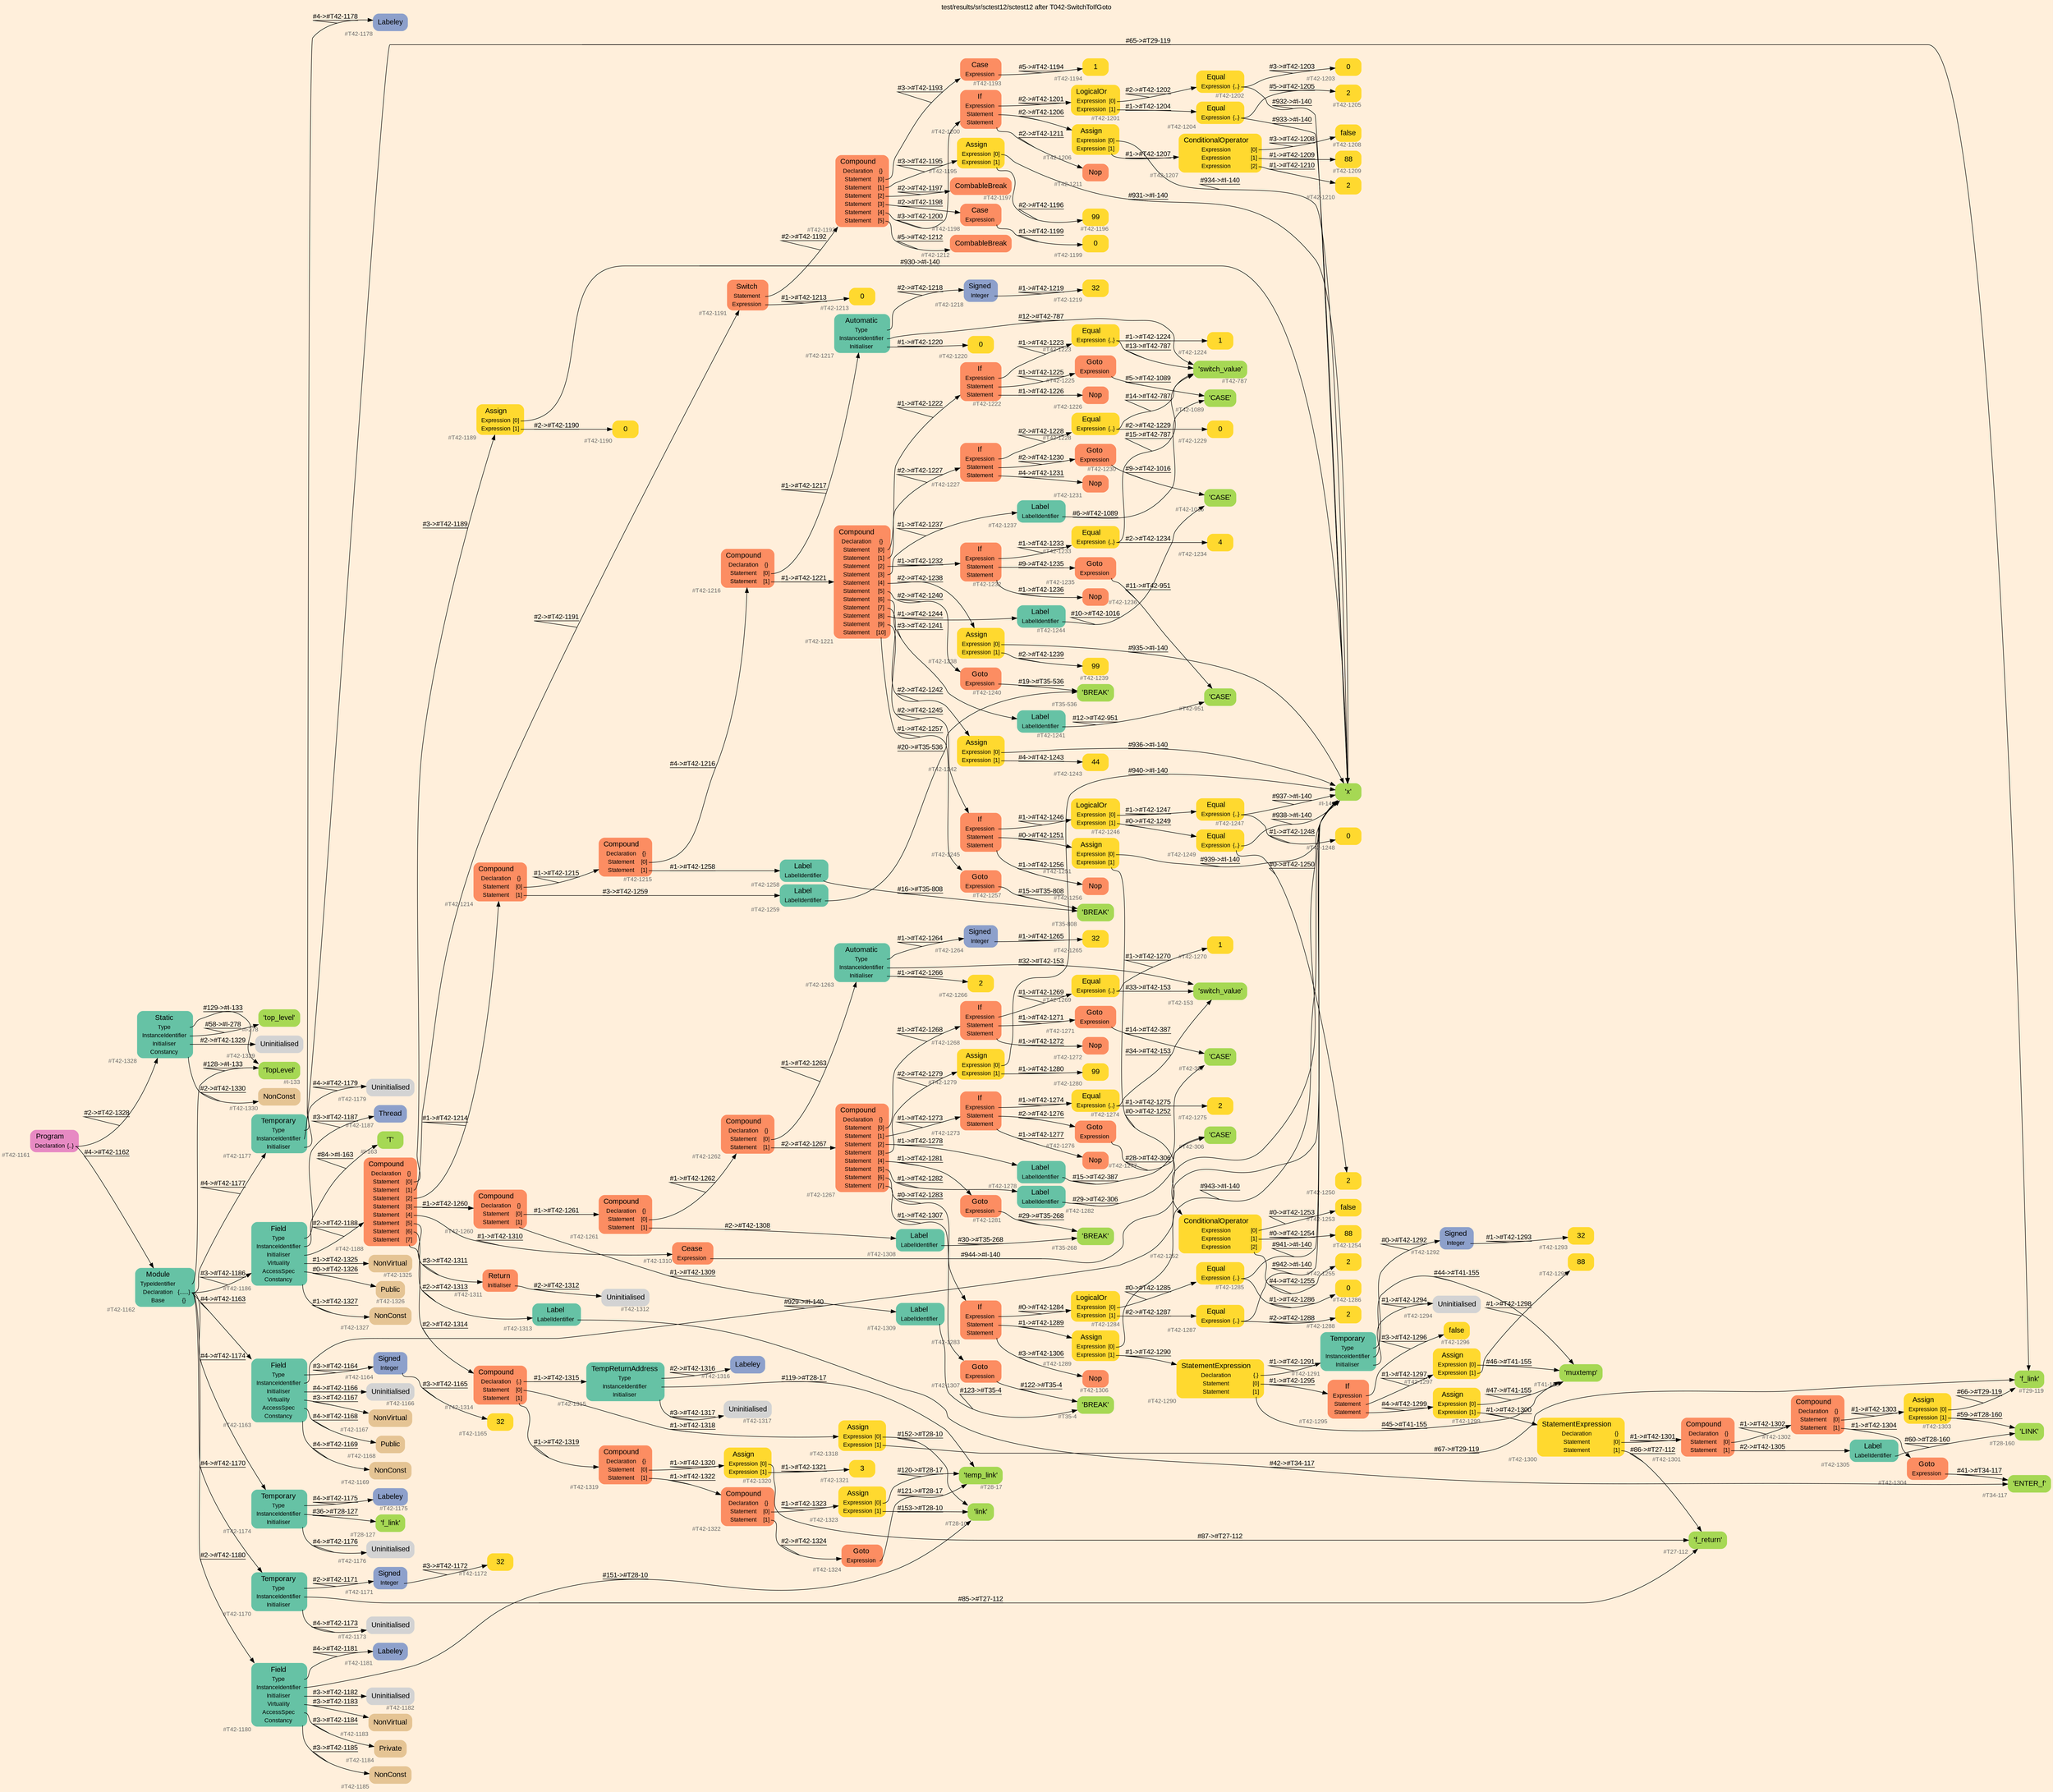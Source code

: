 digraph "test/results/sr/sctest12/sctest12 after T042-SwitchToIfGoto" {
label = "test/results/sr/sctest12/sctest12 after T042-SwitchToIfGoto"
labelloc = t
graph [
    rankdir = "LR"
    ranksep = 0.3
    bgcolor = antiquewhite1
    color = black
    fontcolor = black
    fontname = "Arial"
];
node [
    fontname = "Arial"
];
edge [
    fontname = "Arial"
];

// -------------------- node figure --------------------
// -------- block #T42-1161 ----------
"#T42-1161" [
    fillcolor = "/set28/4"
    xlabel = "#T42-1161"
    fontsize = "12"
    fontcolor = grey40
    shape = "plaintext"
    label = <<TABLE BORDER="0" CELLBORDER="0" CELLSPACING="0">
     <TR><TD><FONT COLOR="black" POINT-SIZE="15">Program</FONT></TD></TR>
     <TR><TD><FONT COLOR="black" POINT-SIZE="12">Declaration</FONT></TD><TD PORT="port0"><FONT COLOR="black" POINT-SIZE="12">{..}</FONT></TD></TR>
    </TABLE>>
    style = "rounded,filled"
];

// -------- block #T42-1162 ----------
"#T42-1162" [
    fillcolor = "/set28/1"
    xlabel = "#T42-1162"
    fontsize = "12"
    fontcolor = grey40
    shape = "plaintext"
    label = <<TABLE BORDER="0" CELLBORDER="0" CELLSPACING="0">
     <TR><TD><FONT COLOR="black" POINT-SIZE="15">Module</FONT></TD></TR>
     <TR><TD><FONT COLOR="black" POINT-SIZE="12">TypeIdentifier</FONT></TD><TD PORT="port0"></TD></TR>
     <TR><TD><FONT COLOR="black" POINT-SIZE="12">Declaration</FONT></TD><TD PORT="port1"><FONT COLOR="black" POINT-SIZE="12">{......}</FONT></TD></TR>
     <TR><TD><FONT COLOR="black" POINT-SIZE="12">Base</FONT></TD><TD PORT="port2"><FONT COLOR="black" POINT-SIZE="12">{}</FONT></TD></TR>
    </TABLE>>
    style = "rounded,filled"
];

// -------- block #I-133 ----------
"#I-133" [
    fillcolor = "/set28/5"
    xlabel = "#I-133"
    fontsize = "12"
    fontcolor = grey40
    shape = "plaintext"
    label = <<TABLE BORDER="0" CELLBORDER="0" CELLSPACING="0">
     <TR><TD><FONT COLOR="black" POINT-SIZE="15">'TopLevel'</FONT></TD></TR>
    </TABLE>>
    style = "rounded,filled"
];

// -------- block #T42-1163 ----------
"#T42-1163" [
    fillcolor = "/set28/1"
    xlabel = "#T42-1163"
    fontsize = "12"
    fontcolor = grey40
    shape = "plaintext"
    label = <<TABLE BORDER="0" CELLBORDER="0" CELLSPACING="0">
     <TR><TD><FONT COLOR="black" POINT-SIZE="15">Field</FONT></TD></TR>
     <TR><TD><FONT COLOR="black" POINT-SIZE="12">Type</FONT></TD><TD PORT="port0"></TD></TR>
     <TR><TD><FONT COLOR="black" POINT-SIZE="12">InstanceIdentifier</FONT></TD><TD PORT="port1"></TD></TR>
     <TR><TD><FONT COLOR="black" POINT-SIZE="12">Initialiser</FONT></TD><TD PORT="port2"></TD></TR>
     <TR><TD><FONT COLOR="black" POINT-SIZE="12">Virtuality</FONT></TD><TD PORT="port3"></TD></TR>
     <TR><TD><FONT COLOR="black" POINT-SIZE="12">AccessSpec</FONT></TD><TD PORT="port4"></TD></TR>
     <TR><TD><FONT COLOR="black" POINT-SIZE="12">Constancy</FONT></TD><TD PORT="port5"></TD></TR>
    </TABLE>>
    style = "rounded,filled"
];

// -------- block #T42-1164 ----------
"#T42-1164" [
    fillcolor = "/set28/3"
    xlabel = "#T42-1164"
    fontsize = "12"
    fontcolor = grey40
    shape = "plaintext"
    label = <<TABLE BORDER="0" CELLBORDER="0" CELLSPACING="0">
     <TR><TD><FONT COLOR="black" POINT-SIZE="15">Signed</FONT></TD></TR>
     <TR><TD><FONT COLOR="black" POINT-SIZE="12">Integer</FONT></TD><TD PORT="port0"></TD></TR>
    </TABLE>>
    style = "rounded,filled"
];

// -------- block #T42-1165 ----------
"#T42-1165" [
    fillcolor = "/set28/6"
    xlabel = "#T42-1165"
    fontsize = "12"
    fontcolor = grey40
    shape = "plaintext"
    label = <<TABLE BORDER="0" CELLBORDER="0" CELLSPACING="0">
     <TR><TD><FONT COLOR="black" POINT-SIZE="15">32</FONT></TD></TR>
    </TABLE>>
    style = "rounded,filled"
];

// -------- block #I-140 ----------
"#I-140" [
    fillcolor = "/set28/5"
    xlabel = "#I-140"
    fontsize = "12"
    fontcolor = grey40
    shape = "plaintext"
    label = <<TABLE BORDER="0" CELLBORDER="0" CELLSPACING="0">
     <TR><TD><FONT COLOR="black" POINT-SIZE="15">'x'</FONT></TD></TR>
    </TABLE>>
    style = "rounded,filled"
];

// -------- block #T42-1166 ----------
"#T42-1166" [
    xlabel = "#T42-1166"
    fontsize = "12"
    fontcolor = grey40
    shape = "plaintext"
    label = <<TABLE BORDER="0" CELLBORDER="0" CELLSPACING="0">
     <TR><TD><FONT COLOR="black" POINT-SIZE="15">Uninitialised</FONT></TD></TR>
    </TABLE>>
    style = "rounded,filled"
];

// -------- block #T42-1167 ----------
"#T42-1167" [
    fillcolor = "/set28/7"
    xlabel = "#T42-1167"
    fontsize = "12"
    fontcolor = grey40
    shape = "plaintext"
    label = <<TABLE BORDER="0" CELLBORDER="0" CELLSPACING="0">
     <TR><TD><FONT COLOR="black" POINT-SIZE="15">NonVirtual</FONT></TD></TR>
    </TABLE>>
    style = "rounded,filled"
];

// -------- block #T42-1168 ----------
"#T42-1168" [
    fillcolor = "/set28/7"
    xlabel = "#T42-1168"
    fontsize = "12"
    fontcolor = grey40
    shape = "plaintext"
    label = <<TABLE BORDER="0" CELLBORDER="0" CELLSPACING="0">
     <TR><TD><FONT COLOR="black" POINT-SIZE="15">Public</FONT></TD></TR>
    </TABLE>>
    style = "rounded,filled"
];

// -------- block #T42-1169 ----------
"#T42-1169" [
    fillcolor = "/set28/7"
    xlabel = "#T42-1169"
    fontsize = "12"
    fontcolor = grey40
    shape = "plaintext"
    label = <<TABLE BORDER="0" CELLBORDER="0" CELLSPACING="0">
     <TR><TD><FONT COLOR="black" POINT-SIZE="15">NonConst</FONT></TD></TR>
    </TABLE>>
    style = "rounded,filled"
];

// -------- block #T42-1170 ----------
"#T42-1170" [
    fillcolor = "/set28/1"
    xlabel = "#T42-1170"
    fontsize = "12"
    fontcolor = grey40
    shape = "plaintext"
    label = <<TABLE BORDER="0" CELLBORDER="0" CELLSPACING="0">
     <TR><TD><FONT COLOR="black" POINT-SIZE="15">Temporary</FONT></TD></TR>
     <TR><TD><FONT COLOR="black" POINT-SIZE="12">Type</FONT></TD><TD PORT="port0"></TD></TR>
     <TR><TD><FONT COLOR="black" POINT-SIZE="12">InstanceIdentifier</FONT></TD><TD PORT="port1"></TD></TR>
     <TR><TD><FONT COLOR="black" POINT-SIZE="12">Initialiser</FONT></TD><TD PORT="port2"></TD></TR>
    </TABLE>>
    style = "rounded,filled"
];

// -------- block #T42-1171 ----------
"#T42-1171" [
    fillcolor = "/set28/3"
    xlabel = "#T42-1171"
    fontsize = "12"
    fontcolor = grey40
    shape = "plaintext"
    label = <<TABLE BORDER="0" CELLBORDER="0" CELLSPACING="0">
     <TR><TD><FONT COLOR="black" POINT-SIZE="15">Signed</FONT></TD></TR>
     <TR><TD><FONT COLOR="black" POINT-SIZE="12">Integer</FONT></TD><TD PORT="port0"></TD></TR>
    </TABLE>>
    style = "rounded,filled"
];

// -------- block #T42-1172 ----------
"#T42-1172" [
    fillcolor = "/set28/6"
    xlabel = "#T42-1172"
    fontsize = "12"
    fontcolor = grey40
    shape = "plaintext"
    label = <<TABLE BORDER="0" CELLBORDER="0" CELLSPACING="0">
     <TR><TD><FONT COLOR="black" POINT-SIZE="15">32</FONT></TD></TR>
    </TABLE>>
    style = "rounded,filled"
];

// -------- block #T27-112 ----------
"#T27-112" [
    fillcolor = "/set28/5"
    xlabel = "#T27-112"
    fontsize = "12"
    fontcolor = grey40
    shape = "plaintext"
    label = <<TABLE BORDER="0" CELLBORDER="0" CELLSPACING="0">
     <TR><TD><FONT COLOR="black" POINT-SIZE="15">'f_return'</FONT></TD></TR>
    </TABLE>>
    style = "rounded,filled"
];

// -------- block #T42-1173 ----------
"#T42-1173" [
    xlabel = "#T42-1173"
    fontsize = "12"
    fontcolor = grey40
    shape = "plaintext"
    label = <<TABLE BORDER="0" CELLBORDER="0" CELLSPACING="0">
     <TR><TD><FONT COLOR="black" POINT-SIZE="15">Uninitialised</FONT></TD></TR>
    </TABLE>>
    style = "rounded,filled"
];

// -------- block #T42-1174 ----------
"#T42-1174" [
    fillcolor = "/set28/1"
    xlabel = "#T42-1174"
    fontsize = "12"
    fontcolor = grey40
    shape = "plaintext"
    label = <<TABLE BORDER="0" CELLBORDER="0" CELLSPACING="0">
     <TR><TD><FONT COLOR="black" POINT-SIZE="15">Temporary</FONT></TD></TR>
     <TR><TD><FONT COLOR="black" POINT-SIZE="12">Type</FONT></TD><TD PORT="port0"></TD></TR>
     <TR><TD><FONT COLOR="black" POINT-SIZE="12">InstanceIdentifier</FONT></TD><TD PORT="port1"></TD></TR>
     <TR><TD><FONT COLOR="black" POINT-SIZE="12">Initialiser</FONT></TD><TD PORT="port2"></TD></TR>
    </TABLE>>
    style = "rounded,filled"
];

// -------- block #T42-1175 ----------
"#T42-1175" [
    fillcolor = "/set28/3"
    xlabel = "#T42-1175"
    fontsize = "12"
    fontcolor = grey40
    shape = "plaintext"
    label = <<TABLE BORDER="0" CELLBORDER="0" CELLSPACING="0">
     <TR><TD><FONT COLOR="black" POINT-SIZE="15">Labeley</FONT></TD></TR>
    </TABLE>>
    style = "rounded,filled"
];

// -------- block #T28-127 ----------
"#T28-127" [
    fillcolor = "/set28/5"
    xlabel = "#T28-127"
    fontsize = "12"
    fontcolor = grey40
    shape = "plaintext"
    label = <<TABLE BORDER="0" CELLBORDER="0" CELLSPACING="0">
     <TR><TD><FONT COLOR="black" POINT-SIZE="15">'f_link'</FONT></TD></TR>
    </TABLE>>
    style = "rounded,filled"
];

// -------- block #T42-1176 ----------
"#T42-1176" [
    xlabel = "#T42-1176"
    fontsize = "12"
    fontcolor = grey40
    shape = "plaintext"
    label = <<TABLE BORDER="0" CELLBORDER="0" CELLSPACING="0">
     <TR><TD><FONT COLOR="black" POINT-SIZE="15">Uninitialised</FONT></TD></TR>
    </TABLE>>
    style = "rounded,filled"
];

// -------- block #T42-1177 ----------
"#T42-1177" [
    fillcolor = "/set28/1"
    xlabel = "#T42-1177"
    fontsize = "12"
    fontcolor = grey40
    shape = "plaintext"
    label = <<TABLE BORDER="0" CELLBORDER="0" CELLSPACING="0">
     <TR><TD><FONT COLOR="black" POINT-SIZE="15">Temporary</FONT></TD></TR>
     <TR><TD><FONT COLOR="black" POINT-SIZE="12">Type</FONT></TD><TD PORT="port0"></TD></TR>
     <TR><TD><FONT COLOR="black" POINT-SIZE="12">InstanceIdentifier</FONT></TD><TD PORT="port1"></TD></TR>
     <TR><TD><FONT COLOR="black" POINT-SIZE="12">Initialiser</FONT></TD><TD PORT="port2"></TD></TR>
    </TABLE>>
    style = "rounded,filled"
];

// -------- block #T42-1178 ----------
"#T42-1178" [
    fillcolor = "/set28/3"
    xlabel = "#T42-1178"
    fontsize = "12"
    fontcolor = grey40
    shape = "plaintext"
    label = <<TABLE BORDER="0" CELLBORDER="0" CELLSPACING="0">
     <TR><TD><FONT COLOR="black" POINT-SIZE="15">Labeley</FONT></TD></TR>
    </TABLE>>
    style = "rounded,filled"
];

// -------- block #T29-119 ----------
"#T29-119" [
    fillcolor = "/set28/5"
    xlabel = "#T29-119"
    fontsize = "12"
    fontcolor = grey40
    shape = "plaintext"
    label = <<TABLE BORDER="0" CELLBORDER="0" CELLSPACING="0">
     <TR><TD><FONT COLOR="black" POINT-SIZE="15">'f_link'</FONT></TD></TR>
    </TABLE>>
    style = "rounded,filled"
];

// -------- block #T42-1179 ----------
"#T42-1179" [
    xlabel = "#T42-1179"
    fontsize = "12"
    fontcolor = grey40
    shape = "plaintext"
    label = <<TABLE BORDER="0" CELLBORDER="0" CELLSPACING="0">
     <TR><TD><FONT COLOR="black" POINT-SIZE="15">Uninitialised</FONT></TD></TR>
    </TABLE>>
    style = "rounded,filled"
];

// -------- block #T42-1180 ----------
"#T42-1180" [
    fillcolor = "/set28/1"
    xlabel = "#T42-1180"
    fontsize = "12"
    fontcolor = grey40
    shape = "plaintext"
    label = <<TABLE BORDER="0" CELLBORDER="0" CELLSPACING="0">
     <TR><TD><FONT COLOR="black" POINT-SIZE="15">Field</FONT></TD></TR>
     <TR><TD><FONT COLOR="black" POINT-SIZE="12">Type</FONT></TD><TD PORT="port0"></TD></TR>
     <TR><TD><FONT COLOR="black" POINT-SIZE="12">InstanceIdentifier</FONT></TD><TD PORT="port1"></TD></TR>
     <TR><TD><FONT COLOR="black" POINT-SIZE="12">Initialiser</FONT></TD><TD PORT="port2"></TD></TR>
     <TR><TD><FONT COLOR="black" POINT-SIZE="12">Virtuality</FONT></TD><TD PORT="port3"></TD></TR>
     <TR><TD><FONT COLOR="black" POINT-SIZE="12">AccessSpec</FONT></TD><TD PORT="port4"></TD></TR>
     <TR><TD><FONT COLOR="black" POINT-SIZE="12">Constancy</FONT></TD><TD PORT="port5"></TD></TR>
    </TABLE>>
    style = "rounded,filled"
];

// -------- block #T42-1181 ----------
"#T42-1181" [
    fillcolor = "/set28/3"
    xlabel = "#T42-1181"
    fontsize = "12"
    fontcolor = grey40
    shape = "plaintext"
    label = <<TABLE BORDER="0" CELLBORDER="0" CELLSPACING="0">
     <TR><TD><FONT COLOR="black" POINT-SIZE="15">Labeley</FONT></TD></TR>
    </TABLE>>
    style = "rounded,filled"
];

// -------- block #T28-10 ----------
"#T28-10" [
    fillcolor = "/set28/5"
    xlabel = "#T28-10"
    fontsize = "12"
    fontcolor = grey40
    shape = "plaintext"
    label = <<TABLE BORDER="0" CELLBORDER="0" CELLSPACING="0">
     <TR><TD><FONT COLOR="black" POINT-SIZE="15">'link'</FONT></TD></TR>
    </TABLE>>
    style = "rounded,filled"
];

// -------- block #T42-1182 ----------
"#T42-1182" [
    xlabel = "#T42-1182"
    fontsize = "12"
    fontcolor = grey40
    shape = "plaintext"
    label = <<TABLE BORDER="0" CELLBORDER="0" CELLSPACING="0">
     <TR><TD><FONT COLOR="black" POINT-SIZE="15">Uninitialised</FONT></TD></TR>
    </TABLE>>
    style = "rounded,filled"
];

// -------- block #T42-1183 ----------
"#T42-1183" [
    fillcolor = "/set28/7"
    xlabel = "#T42-1183"
    fontsize = "12"
    fontcolor = grey40
    shape = "plaintext"
    label = <<TABLE BORDER="0" CELLBORDER="0" CELLSPACING="0">
     <TR><TD><FONT COLOR="black" POINT-SIZE="15">NonVirtual</FONT></TD></TR>
    </TABLE>>
    style = "rounded,filled"
];

// -------- block #T42-1184 ----------
"#T42-1184" [
    fillcolor = "/set28/7"
    xlabel = "#T42-1184"
    fontsize = "12"
    fontcolor = grey40
    shape = "plaintext"
    label = <<TABLE BORDER="0" CELLBORDER="0" CELLSPACING="0">
     <TR><TD><FONT COLOR="black" POINT-SIZE="15">Private</FONT></TD></TR>
    </TABLE>>
    style = "rounded,filled"
];

// -------- block #T42-1185 ----------
"#T42-1185" [
    fillcolor = "/set28/7"
    xlabel = "#T42-1185"
    fontsize = "12"
    fontcolor = grey40
    shape = "plaintext"
    label = <<TABLE BORDER="0" CELLBORDER="0" CELLSPACING="0">
     <TR><TD><FONT COLOR="black" POINT-SIZE="15">NonConst</FONT></TD></TR>
    </TABLE>>
    style = "rounded,filled"
];

// -------- block #T42-1186 ----------
"#T42-1186" [
    fillcolor = "/set28/1"
    xlabel = "#T42-1186"
    fontsize = "12"
    fontcolor = grey40
    shape = "plaintext"
    label = <<TABLE BORDER="0" CELLBORDER="0" CELLSPACING="0">
     <TR><TD><FONT COLOR="black" POINT-SIZE="15">Field</FONT></TD></TR>
     <TR><TD><FONT COLOR="black" POINT-SIZE="12">Type</FONT></TD><TD PORT="port0"></TD></TR>
     <TR><TD><FONT COLOR="black" POINT-SIZE="12">InstanceIdentifier</FONT></TD><TD PORT="port1"></TD></TR>
     <TR><TD><FONT COLOR="black" POINT-SIZE="12">Initialiser</FONT></TD><TD PORT="port2"></TD></TR>
     <TR><TD><FONT COLOR="black" POINT-SIZE="12">Virtuality</FONT></TD><TD PORT="port3"></TD></TR>
     <TR><TD><FONT COLOR="black" POINT-SIZE="12">AccessSpec</FONT></TD><TD PORT="port4"></TD></TR>
     <TR><TD><FONT COLOR="black" POINT-SIZE="12">Constancy</FONT></TD><TD PORT="port5"></TD></TR>
    </TABLE>>
    style = "rounded,filled"
];

// -------- block #T42-1187 ----------
"#T42-1187" [
    fillcolor = "/set28/3"
    xlabel = "#T42-1187"
    fontsize = "12"
    fontcolor = grey40
    shape = "plaintext"
    label = <<TABLE BORDER="0" CELLBORDER="0" CELLSPACING="0">
     <TR><TD><FONT COLOR="black" POINT-SIZE="15">Thread</FONT></TD></TR>
    </TABLE>>
    style = "rounded,filled"
];

// -------- block #I-163 ----------
"#I-163" [
    fillcolor = "/set28/5"
    xlabel = "#I-163"
    fontsize = "12"
    fontcolor = grey40
    shape = "plaintext"
    label = <<TABLE BORDER="0" CELLBORDER="0" CELLSPACING="0">
     <TR><TD><FONT COLOR="black" POINT-SIZE="15">'T'</FONT></TD></TR>
    </TABLE>>
    style = "rounded,filled"
];

// -------- block #T42-1188 ----------
"#T42-1188" [
    fillcolor = "/set28/2"
    xlabel = "#T42-1188"
    fontsize = "12"
    fontcolor = grey40
    shape = "plaintext"
    label = <<TABLE BORDER="0" CELLBORDER="0" CELLSPACING="0">
     <TR><TD><FONT COLOR="black" POINT-SIZE="15">Compound</FONT></TD></TR>
     <TR><TD><FONT COLOR="black" POINT-SIZE="12">Declaration</FONT></TD><TD PORT="port0"><FONT COLOR="black" POINT-SIZE="12">{}</FONT></TD></TR>
     <TR><TD><FONT COLOR="black" POINT-SIZE="12">Statement</FONT></TD><TD PORT="port1"><FONT COLOR="black" POINT-SIZE="12">[0]</FONT></TD></TR>
     <TR><TD><FONT COLOR="black" POINT-SIZE="12">Statement</FONT></TD><TD PORT="port2"><FONT COLOR="black" POINT-SIZE="12">[1]</FONT></TD></TR>
     <TR><TD><FONT COLOR="black" POINT-SIZE="12">Statement</FONT></TD><TD PORT="port3"><FONT COLOR="black" POINT-SIZE="12">[2]</FONT></TD></TR>
     <TR><TD><FONT COLOR="black" POINT-SIZE="12">Statement</FONT></TD><TD PORT="port4"><FONT COLOR="black" POINT-SIZE="12">[3]</FONT></TD></TR>
     <TR><TD><FONT COLOR="black" POINT-SIZE="12">Statement</FONT></TD><TD PORT="port5"><FONT COLOR="black" POINT-SIZE="12">[4]</FONT></TD></TR>
     <TR><TD><FONT COLOR="black" POINT-SIZE="12">Statement</FONT></TD><TD PORT="port6"><FONT COLOR="black" POINT-SIZE="12">[5]</FONT></TD></TR>
     <TR><TD><FONT COLOR="black" POINT-SIZE="12">Statement</FONT></TD><TD PORT="port7"><FONT COLOR="black" POINT-SIZE="12">[6]</FONT></TD></TR>
     <TR><TD><FONT COLOR="black" POINT-SIZE="12">Statement</FONT></TD><TD PORT="port8"><FONT COLOR="black" POINT-SIZE="12">[7]</FONT></TD></TR>
    </TABLE>>
    style = "rounded,filled"
];

// -------- block #T42-1189 ----------
"#T42-1189" [
    fillcolor = "/set28/6"
    xlabel = "#T42-1189"
    fontsize = "12"
    fontcolor = grey40
    shape = "plaintext"
    label = <<TABLE BORDER="0" CELLBORDER="0" CELLSPACING="0">
     <TR><TD><FONT COLOR="black" POINT-SIZE="15">Assign</FONT></TD></TR>
     <TR><TD><FONT COLOR="black" POINT-SIZE="12">Expression</FONT></TD><TD PORT="port0"><FONT COLOR="black" POINT-SIZE="12">[0]</FONT></TD></TR>
     <TR><TD><FONT COLOR="black" POINT-SIZE="12">Expression</FONT></TD><TD PORT="port1"><FONT COLOR="black" POINT-SIZE="12">[1]</FONT></TD></TR>
    </TABLE>>
    style = "rounded,filled"
];

// -------- block #T42-1190 ----------
"#T42-1190" [
    fillcolor = "/set28/6"
    xlabel = "#T42-1190"
    fontsize = "12"
    fontcolor = grey40
    shape = "plaintext"
    label = <<TABLE BORDER="0" CELLBORDER="0" CELLSPACING="0">
     <TR><TD><FONT COLOR="black" POINT-SIZE="15">0</FONT></TD></TR>
    </TABLE>>
    style = "rounded,filled"
];

// -------- block #T42-1191 ----------
"#T42-1191" [
    fillcolor = "/set28/2"
    xlabel = "#T42-1191"
    fontsize = "12"
    fontcolor = grey40
    shape = "plaintext"
    label = <<TABLE BORDER="0" CELLBORDER="0" CELLSPACING="0">
     <TR><TD><FONT COLOR="black" POINT-SIZE="15">Switch</FONT></TD></TR>
     <TR><TD><FONT COLOR="black" POINT-SIZE="12">Statement</FONT></TD><TD PORT="port0"></TD></TR>
     <TR><TD><FONT COLOR="black" POINT-SIZE="12">Expression</FONT></TD><TD PORT="port1"></TD></TR>
    </TABLE>>
    style = "rounded,filled"
];

// -------- block #T42-1192 ----------
"#T42-1192" [
    fillcolor = "/set28/2"
    xlabel = "#T42-1192"
    fontsize = "12"
    fontcolor = grey40
    shape = "plaintext"
    label = <<TABLE BORDER="0" CELLBORDER="0" CELLSPACING="0">
     <TR><TD><FONT COLOR="black" POINT-SIZE="15">Compound</FONT></TD></TR>
     <TR><TD><FONT COLOR="black" POINT-SIZE="12">Declaration</FONT></TD><TD PORT="port0"><FONT COLOR="black" POINT-SIZE="12">{}</FONT></TD></TR>
     <TR><TD><FONT COLOR="black" POINT-SIZE="12">Statement</FONT></TD><TD PORT="port1"><FONT COLOR="black" POINT-SIZE="12">[0]</FONT></TD></TR>
     <TR><TD><FONT COLOR="black" POINT-SIZE="12">Statement</FONT></TD><TD PORT="port2"><FONT COLOR="black" POINT-SIZE="12">[1]</FONT></TD></TR>
     <TR><TD><FONT COLOR="black" POINT-SIZE="12">Statement</FONT></TD><TD PORT="port3"><FONT COLOR="black" POINT-SIZE="12">[2]</FONT></TD></TR>
     <TR><TD><FONT COLOR="black" POINT-SIZE="12">Statement</FONT></TD><TD PORT="port4"><FONT COLOR="black" POINT-SIZE="12">[3]</FONT></TD></TR>
     <TR><TD><FONT COLOR="black" POINT-SIZE="12">Statement</FONT></TD><TD PORT="port5"><FONT COLOR="black" POINT-SIZE="12">[4]</FONT></TD></TR>
     <TR><TD><FONT COLOR="black" POINT-SIZE="12">Statement</FONT></TD><TD PORT="port6"><FONT COLOR="black" POINT-SIZE="12">[5]</FONT></TD></TR>
    </TABLE>>
    style = "rounded,filled"
];

// -------- block #T42-1193 ----------
"#T42-1193" [
    fillcolor = "/set28/2"
    xlabel = "#T42-1193"
    fontsize = "12"
    fontcolor = grey40
    shape = "plaintext"
    label = <<TABLE BORDER="0" CELLBORDER="0" CELLSPACING="0">
     <TR><TD><FONT COLOR="black" POINT-SIZE="15">Case</FONT></TD></TR>
     <TR><TD><FONT COLOR="black" POINT-SIZE="12">Expression</FONT></TD><TD PORT="port0"></TD></TR>
    </TABLE>>
    style = "rounded,filled"
];

// -------- block #T42-1194 ----------
"#T42-1194" [
    fillcolor = "/set28/6"
    xlabel = "#T42-1194"
    fontsize = "12"
    fontcolor = grey40
    shape = "plaintext"
    label = <<TABLE BORDER="0" CELLBORDER="0" CELLSPACING="0">
     <TR><TD><FONT COLOR="black" POINT-SIZE="15">1</FONT></TD></TR>
    </TABLE>>
    style = "rounded,filled"
];

// -------- block #T42-1195 ----------
"#T42-1195" [
    fillcolor = "/set28/6"
    xlabel = "#T42-1195"
    fontsize = "12"
    fontcolor = grey40
    shape = "plaintext"
    label = <<TABLE BORDER="0" CELLBORDER="0" CELLSPACING="0">
     <TR><TD><FONT COLOR="black" POINT-SIZE="15">Assign</FONT></TD></TR>
     <TR><TD><FONT COLOR="black" POINT-SIZE="12">Expression</FONT></TD><TD PORT="port0"><FONT COLOR="black" POINT-SIZE="12">[0]</FONT></TD></TR>
     <TR><TD><FONT COLOR="black" POINT-SIZE="12">Expression</FONT></TD><TD PORT="port1"><FONT COLOR="black" POINT-SIZE="12">[1]</FONT></TD></TR>
    </TABLE>>
    style = "rounded,filled"
];

// -------- block #T42-1196 ----------
"#T42-1196" [
    fillcolor = "/set28/6"
    xlabel = "#T42-1196"
    fontsize = "12"
    fontcolor = grey40
    shape = "plaintext"
    label = <<TABLE BORDER="0" CELLBORDER="0" CELLSPACING="0">
     <TR><TD><FONT COLOR="black" POINT-SIZE="15">99</FONT></TD></TR>
    </TABLE>>
    style = "rounded,filled"
];

// -------- block #T42-1197 ----------
"#T42-1197" [
    fillcolor = "/set28/2"
    xlabel = "#T42-1197"
    fontsize = "12"
    fontcolor = grey40
    shape = "plaintext"
    label = <<TABLE BORDER="0" CELLBORDER="0" CELLSPACING="0">
     <TR><TD><FONT COLOR="black" POINT-SIZE="15">CombableBreak</FONT></TD></TR>
    </TABLE>>
    style = "rounded,filled"
];

// -------- block #T42-1198 ----------
"#T42-1198" [
    fillcolor = "/set28/2"
    xlabel = "#T42-1198"
    fontsize = "12"
    fontcolor = grey40
    shape = "plaintext"
    label = <<TABLE BORDER="0" CELLBORDER="0" CELLSPACING="0">
     <TR><TD><FONT COLOR="black" POINT-SIZE="15">Case</FONT></TD></TR>
     <TR><TD><FONT COLOR="black" POINT-SIZE="12">Expression</FONT></TD><TD PORT="port0"></TD></TR>
    </TABLE>>
    style = "rounded,filled"
];

// -------- block #T42-1199 ----------
"#T42-1199" [
    fillcolor = "/set28/6"
    xlabel = "#T42-1199"
    fontsize = "12"
    fontcolor = grey40
    shape = "plaintext"
    label = <<TABLE BORDER="0" CELLBORDER="0" CELLSPACING="0">
     <TR><TD><FONT COLOR="black" POINT-SIZE="15">0</FONT></TD></TR>
    </TABLE>>
    style = "rounded,filled"
];

// -------- block #T42-1200 ----------
"#T42-1200" [
    fillcolor = "/set28/2"
    xlabel = "#T42-1200"
    fontsize = "12"
    fontcolor = grey40
    shape = "plaintext"
    label = <<TABLE BORDER="0" CELLBORDER="0" CELLSPACING="0">
     <TR><TD><FONT COLOR="black" POINT-SIZE="15">If</FONT></TD></TR>
     <TR><TD><FONT COLOR="black" POINT-SIZE="12">Expression</FONT></TD><TD PORT="port0"></TD></TR>
     <TR><TD><FONT COLOR="black" POINT-SIZE="12">Statement</FONT></TD><TD PORT="port1"></TD></TR>
     <TR><TD><FONT COLOR="black" POINT-SIZE="12">Statement</FONT></TD><TD PORT="port2"></TD></TR>
    </TABLE>>
    style = "rounded,filled"
];

// -------- block #T42-1201 ----------
"#T42-1201" [
    fillcolor = "/set28/6"
    xlabel = "#T42-1201"
    fontsize = "12"
    fontcolor = grey40
    shape = "plaintext"
    label = <<TABLE BORDER="0" CELLBORDER="0" CELLSPACING="0">
     <TR><TD><FONT COLOR="black" POINT-SIZE="15">LogicalOr</FONT></TD></TR>
     <TR><TD><FONT COLOR="black" POINT-SIZE="12">Expression</FONT></TD><TD PORT="port0"><FONT COLOR="black" POINT-SIZE="12">[0]</FONT></TD></TR>
     <TR><TD><FONT COLOR="black" POINT-SIZE="12">Expression</FONT></TD><TD PORT="port1"><FONT COLOR="black" POINT-SIZE="12">[1]</FONT></TD></TR>
    </TABLE>>
    style = "rounded,filled"
];

// -------- block #T42-1202 ----------
"#T42-1202" [
    fillcolor = "/set28/6"
    xlabel = "#T42-1202"
    fontsize = "12"
    fontcolor = grey40
    shape = "plaintext"
    label = <<TABLE BORDER="0" CELLBORDER="0" CELLSPACING="0">
     <TR><TD><FONT COLOR="black" POINT-SIZE="15">Equal</FONT></TD></TR>
     <TR><TD><FONT COLOR="black" POINT-SIZE="12">Expression</FONT></TD><TD PORT="port0"><FONT COLOR="black" POINT-SIZE="12">{..}</FONT></TD></TR>
    </TABLE>>
    style = "rounded,filled"
];

// -------- block #T42-1203 ----------
"#T42-1203" [
    fillcolor = "/set28/6"
    xlabel = "#T42-1203"
    fontsize = "12"
    fontcolor = grey40
    shape = "plaintext"
    label = <<TABLE BORDER="0" CELLBORDER="0" CELLSPACING="0">
     <TR><TD><FONT COLOR="black" POINT-SIZE="15">0</FONT></TD></TR>
    </TABLE>>
    style = "rounded,filled"
];

// -------- block #T42-1204 ----------
"#T42-1204" [
    fillcolor = "/set28/6"
    xlabel = "#T42-1204"
    fontsize = "12"
    fontcolor = grey40
    shape = "plaintext"
    label = <<TABLE BORDER="0" CELLBORDER="0" CELLSPACING="0">
     <TR><TD><FONT COLOR="black" POINT-SIZE="15">Equal</FONT></TD></TR>
     <TR><TD><FONT COLOR="black" POINT-SIZE="12">Expression</FONT></TD><TD PORT="port0"><FONT COLOR="black" POINT-SIZE="12">{..}</FONT></TD></TR>
    </TABLE>>
    style = "rounded,filled"
];

// -------- block #T42-1205 ----------
"#T42-1205" [
    fillcolor = "/set28/6"
    xlabel = "#T42-1205"
    fontsize = "12"
    fontcolor = grey40
    shape = "plaintext"
    label = <<TABLE BORDER="0" CELLBORDER="0" CELLSPACING="0">
     <TR><TD><FONT COLOR="black" POINT-SIZE="15">2</FONT></TD></TR>
    </TABLE>>
    style = "rounded,filled"
];

// -------- block #T42-1206 ----------
"#T42-1206" [
    fillcolor = "/set28/6"
    xlabel = "#T42-1206"
    fontsize = "12"
    fontcolor = grey40
    shape = "plaintext"
    label = <<TABLE BORDER="0" CELLBORDER="0" CELLSPACING="0">
     <TR><TD><FONT COLOR="black" POINT-SIZE="15">Assign</FONT></TD></TR>
     <TR><TD><FONT COLOR="black" POINT-SIZE="12">Expression</FONT></TD><TD PORT="port0"><FONT COLOR="black" POINT-SIZE="12">[0]</FONT></TD></TR>
     <TR><TD><FONT COLOR="black" POINT-SIZE="12">Expression</FONT></TD><TD PORT="port1"><FONT COLOR="black" POINT-SIZE="12">[1]</FONT></TD></TR>
    </TABLE>>
    style = "rounded,filled"
];

// -------- block #T42-1207 ----------
"#T42-1207" [
    fillcolor = "/set28/6"
    xlabel = "#T42-1207"
    fontsize = "12"
    fontcolor = grey40
    shape = "plaintext"
    label = <<TABLE BORDER="0" CELLBORDER="0" CELLSPACING="0">
     <TR><TD><FONT COLOR="black" POINT-SIZE="15">ConditionalOperator</FONT></TD></TR>
     <TR><TD><FONT COLOR="black" POINT-SIZE="12">Expression</FONT></TD><TD PORT="port0"><FONT COLOR="black" POINT-SIZE="12">[0]</FONT></TD></TR>
     <TR><TD><FONT COLOR="black" POINT-SIZE="12">Expression</FONT></TD><TD PORT="port1"><FONT COLOR="black" POINT-SIZE="12">[1]</FONT></TD></TR>
     <TR><TD><FONT COLOR="black" POINT-SIZE="12">Expression</FONT></TD><TD PORT="port2"><FONT COLOR="black" POINT-SIZE="12">[2]</FONT></TD></TR>
    </TABLE>>
    style = "rounded,filled"
];

// -------- block #T42-1208 ----------
"#T42-1208" [
    fillcolor = "/set28/6"
    xlabel = "#T42-1208"
    fontsize = "12"
    fontcolor = grey40
    shape = "plaintext"
    label = <<TABLE BORDER="0" CELLBORDER="0" CELLSPACING="0">
     <TR><TD><FONT COLOR="black" POINT-SIZE="15">false</FONT></TD></TR>
    </TABLE>>
    style = "rounded,filled"
];

// -------- block #T42-1209 ----------
"#T42-1209" [
    fillcolor = "/set28/6"
    xlabel = "#T42-1209"
    fontsize = "12"
    fontcolor = grey40
    shape = "plaintext"
    label = <<TABLE BORDER="0" CELLBORDER="0" CELLSPACING="0">
     <TR><TD><FONT COLOR="black" POINT-SIZE="15">88</FONT></TD></TR>
    </TABLE>>
    style = "rounded,filled"
];

// -------- block #T42-1210 ----------
"#T42-1210" [
    fillcolor = "/set28/6"
    xlabel = "#T42-1210"
    fontsize = "12"
    fontcolor = grey40
    shape = "plaintext"
    label = <<TABLE BORDER="0" CELLBORDER="0" CELLSPACING="0">
     <TR><TD><FONT COLOR="black" POINT-SIZE="15">2</FONT></TD></TR>
    </TABLE>>
    style = "rounded,filled"
];

// -------- block #T42-1211 ----------
"#T42-1211" [
    fillcolor = "/set28/2"
    xlabel = "#T42-1211"
    fontsize = "12"
    fontcolor = grey40
    shape = "plaintext"
    label = <<TABLE BORDER="0" CELLBORDER="0" CELLSPACING="0">
     <TR><TD><FONT COLOR="black" POINT-SIZE="15">Nop</FONT></TD></TR>
    </TABLE>>
    style = "rounded,filled"
];

// -------- block #T42-1212 ----------
"#T42-1212" [
    fillcolor = "/set28/2"
    xlabel = "#T42-1212"
    fontsize = "12"
    fontcolor = grey40
    shape = "plaintext"
    label = <<TABLE BORDER="0" CELLBORDER="0" CELLSPACING="0">
     <TR><TD><FONT COLOR="black" POINT-SIZE="15">CombableBreak</FONT></TD></TR>
    </TABLE>>
    style = "rounded,filled"
];

// -------- block #T42-1213 ----------
"#T42-1213" [
    fillcolor = "/set28/6"
    xlabel = "#T42-1213"
    fontsize = "12"
    fontcolor = grey40
    shape = "plaintext"
    label = <<TABLE BORDER="0" CELLBORDER="0" CELLSPACING="0">
     <TR><TD><FONT COLOR="black" POINT-SIZE="15">0</FONT></TD></TR>
    </TABLE>>
    style = "rounded,filled"
];

// -------- block #T42-1214 ----------
"#T42-1214" [
    fillcolor = "/set28/2"
    xlabel = "#T42-1214"
    fontsize = "12"
    fontcolor = grey40
    shape = "plaintext"
    label = <<TABLE BORDER="0" CELLBORDER="0" CELLSPACING="0">
     <TR><TD><FONT COLOR="black" POINT-SIZE="15">Compound</FONT></TD></TR>
     <TR><TD><FONT COLOR="black" POINT-SIZE="12">Declaration</FONT></TD><TD PORT="port0"><FONT COLOR="black" POINT-SIZE="12">{}</FONT></TD></TR>
     <TR><TD><FONT COLOR="black" POINT-SIZE="12">Statement</FONT></TD><TD PORT="port1"><FONT COLOR="black" POINT-SIZE="12">[0]</FONT></TD></TR>
     <TR><TD><FONT COLOR="black" POINT-SIZE="12">Statement</FONT></TD><TD PORT="port2"><FONT COLOR="black" POINT-SIZE="12">[1]</FONT></TD></TR>
    </TABLE>>
    style = "rounded,filled"
];

// -------- block #T42-1215 ----------
"#T42-1215" [
    fillcolor = "/set28/2"
    xlabel = "#T42-1215"
    fontsize = "12"
    fontcolor = grey40
    shape = "plaintext"
    label = <<TABLE BORDER="0" CELLBORDER="0" CELLSPACING="0">
     <TR><TD><FONT COLOR="black" POINT-SIZE="15">Compound</FONT></TD></TR>
     <TR><TD><FONT COLOR="black" POINT-SIZE="12">Declaration</FONT></TD><TD PORT="port0"><FONT COLOR="black" POINT-SIZE="12">{}</FONT></TD></TR>
     <TR><TD><FONT COLOR="black" POINT-SIZE="12">Statement</FONT></TD><TD PORT="port1"><FONT COLOR="black" POINT-SIZE="12">[0]</FONT></TD></TR>
     <TR><TD><FONT COLOR="black" POINT-SIZE="12">Statement</FONT></TD><TD PORT="port2"><FONT COLOR="black" POINT-SIZE="12">[1]</FONT></TD></TR>
    </TABLE>>
    style = "rounded,filled"
];

// -------- block #T42-1216 ----------
"#T42-1216" [
    fillcolor = "/set28/2"
    xlabel = "#T42-1216"
    fontsize = "12"
    fontcolor = grey40
    shape = "plaintext"
    label = <<TABLE BORDER="0" CELLBORDER="0" CELLSPACING="0">
     <TR><TD><FONT COLOR="black" POINT-SIZE="15">Compound</FONT></TD></TR>
     <TR><TD><FONT COLOR="black" POINT-SIZE="12">Declaration</FONT></TD><TD PORT="port0"><FONT COLOR="black" POINT-SIZE="12">{}</FONT></TD></TR>
     <TR><TD><FONT COLOR="black" POINT-SIZE="12">Statement</FONT></TD><TD PORT="port1"><FONT COLOR="black" POINT-SIZE="12">[0]</FONT></TD></TR>
     <TR><TD><FONT COLOR="black" POINT-SIZE="12">Statement</FONT></TD><TD PORT="port2"><FONT COLOR="black" POINT-SIZE="12">[1]</FONT></TD></TR>
    </TABLE>>
    style = "rounded,filled"
];

// -------- block #T42-1217 ----------
"#T42-1217" [
    fillcolor = "/set28/1"
    xlabel = "#T42-1217"
    fontsize = "12"
    fontcolor = grey40
    shape = "plaintext"
    label = <<TABLE BORDER="0" CELLBORDER="0" CELLSPACING="0">
     <TR><TD><FONT COLOR="black" POINT-SIZE="15">Automatic</FONT></TD></TR>
     <TR><TD><FONT COLOR="black" POINT-SIZE="12">Type</FONT></TD><TD PORT="port0"></TD></TR>
     <TR><TD><FONT COLOR="black" POINT-SIZE="12">InstanceIdentifier</FONT></TD><TD PORT="port1"></TD></TR>
     <TR><TD><FONT COLOR="black" POINT-SIZE="12">Initialiser</FONT></TD><TD PORT="port2"></TD></TR>
    </TABLE>>
    style = "rounded,filled"
];

// -------- block #T42-1218 ----------
"#T42-1218" [
    fillcolor = "/set28/3"
    xlabel = "#T42-1218"
    fontsize = "12"
    fontcolor = grey40
    shape = "plaintext"
    label = <<TABLE BORDER="0" CELLBORDER="0" CELLSPACING="0">
     <TR><TD><FONT COLOR="black" POINT-SIZE="15">Signed</FONT></TD></TR>
     <TR><TD><FONT COLOR="black" POINT-SIZE="12">Integer</FONT></TD><TD PORT="port0"></TD></TR>
    </TABLE>>
    style = "rounded,filled"
];

// -------- block #T42-1219 ----------
"#T42-1219" [
    fillcolor = "/set28/6"
    xlabel = "#T42-1219"
    fontsize = "12"
    fontcolor = grey40
    shape = "plaintext"
    label = <<TABLE BORDER="0" CELLBORDER="0" CELLSPACING="0">
     <TR><TD><FONT COLOR="black" POINT-SIZE="15">32</FONT></TD></TR>
    </TABLE>>
    style = "rounded,filled"
];

// -------- block #T42-787 ----------
"#T42-787" [
    fillcolor = "/set28/5"
    xlabel = "#T42-787"
    fontsize = "12"
    fontcolor = grey40
    shape = "plaintext"
    label = <<TABLE BORDER="0" CELLBORDER="0" CELLSPACING="0">
     <TR><TD><FONT COLOR="black" POINT-SIZE="15">'switch_value'</FONT></TD></TR>
    </TABLE>>
    style = "rounded,filled"
];

// -------- block #T42-1220 ----------
"#T42-1220" [
    fillcolor = "/set28/6"
    xlabel = "#T42-1220"
    fontsize = "12"
    fontcolor = grey40
    shape = "plaintext"
    label = <<TABLE BORDER="0" CELLBORDER="0" CELLSPACING="0">
     <TR><TD><FONT COLOR="black" POINT-SIZE="15">0</FONT></TD></TR>
    </TABLE>>
    style = "rounded,filled"
];

// -------- block #T42-1221 ----------
"#T42-1221" [
    fillcolor = "/set28/2"
    xlabel = "#T42-1221"
    fontsize = "12"
    fontcolor = grey40
    shape = "plaintext"
    label = <<TABLE BORDER="0" CELLBORDER="0" CELLSPACING="0">
     <TR><TD><FONT COLOR="black" POINT-SIZE="15">Compound</FONT></TD></TR>
     <TR><TD><FONT COLOR="black" POINT-SIZE="12">Declaration</FONT></TD><TD PORT="port0"><FONT COLOR="black" POINT-SIZE="12">{}</FONT></TD></TR>
     <TR><TD><FONT COLOR="black" POINT-SIZE="12">Statement</FONT></TD><TD PORT="port1"><FONT COLOR="black" POINT-SIZE="12">[0]</FONT></TD></TR>
     <TR><TD><FONT COLOR="black" POINT-SIZE="12">Statement</FONT></TD><TD PORT="port2"><FONT COLOR="black" POINT-SIZE="12">[1]</FONT></TD></TR>
     <TR><TD><FONT COLOR="black" POINT-SIZE="12">Statement</FONT></TD><TD PORT="port3"><FONT COLOR="black" POINT-SIZE="12">[2]</FONT></TD></TR>
     <TR><TD><FONT COLOR="black" POINT-SIZE="12">Statement</FONT></TD><TD PORT="port4"><FONT COLOR="black" POINT-SIZE="12">[3]</FONT></TD></TR>
     <TR><TD><FONT COLOR="black" POINT-SIZE="12">Statement</FONT></TD><TD PORT="port5"><FONT COLOR="black" POINT-SIZE="12">[4]</FONT></TD></TR>
     <TR><TD><FONT COLOR="black" POINT-SIZE="12">Statement</FONT></TD><TD PORT="port6"><FONT COLOR="black" POINT-SIZE="12">[5]</FONT></TD></TR>
     <TR><TD><FONT COLOR="black" POINT-SIZE="12">Statement</FONT></TD><TD PORT="port7"><FONT COLOR="black" POINT-SIZE="12">[6]</FONT></TD></TR>
     <TR><TD><FONT COLOR="black" POINT-SIZE="12">Statement</FONT></TD><TD PORT="port8"><FONT COLOR="black" POINT-SIZE="12">[7]</FONT></TD></TR>
     <TR><TD><FONT COLOR="black" POINT-SIZE="12">Statement</FONT></TD><TD PORT="port9"><FONT COLOR="black" POINT-SIZE="12">[8]</FONT></TD></TR>
     <TR><TD><FONT COLOR="black" POINT-SIZE="12">Statement</FONT></TD><TD PORT="port10"><FONT COLOR="black" POINT-SIZE="12">[9]</FONT></TD></TR>
     <TR><TD><FONT COLOR="black" POINT-SIZE="12">Statement</FONT></TD><TD PORT="port11"><FONT COLOR="black" POINT-SIZE="12">[10]</FONT></TD></TR>
    </TABLE>>
    style = "rounded,filled"
];

// -------- block #T42-1222 ----------
"#T42-1222" [
    fillcolor = "/set28/2"
    xlabel = "#T42-1222"
    fontsize = "12"
    fontcolor = grey40
    shape = "plaintext"
    label = <<TABLE BORDER="0" CELLBORDER="0" CELLSPACING="0">
     <TR><TD><FONT COLOR="black" POINT-SIZE="15">If</FONT></TD></TR>
     <TR><TD><FONT COLOR="black" POINT-SIZE="12">Expression</FONT></TD><TD PORT="port0"></TD></TR>
     <TR><TD><FONT COLOR="black" POINT-SIZE="12">Statement</FONT></TD><TD PORT="port1"></TD></TR>
     <TR><TD><FONT COLOR="black" POINT-SIZE="12">Statement</FONT></TD><TD PORT="port2"></TD></TR>
    </TABLE>>
    style = "rounded,filled"
];

// -------- block #T42-1223 ----------
"#T42-1223" [
    fillcolor = "/set28/6"
    xlabel = "#T42-1223"
    fontsize = "12"
    fontcolor = grey40
    shape = "plaintext"
    label = <<TABLE BORDER="0" CELLBORDER="0" CELLSPACING="0">
     <TR><TD><FONT COLOR="black" POINT-SIZE="15">Equal</FONT></TD></TR>
     <TR><TD><FONT COLOR="black" POINT-SIZE="12">Expression</FONT></TD><TD PORT="port0"><FONT COLOR="black" POINT-SIZE="12">{..}</FONT></TD></TR>
    </TABLE>>
    style = "rounded,filled"
];

// -------- block #T42-1224 ----------
"#T42-1224" [
    fillcolor = "/set28/6"
    xlabel = "#T42-1224"
    fontsize = "12"
    fontcolor = grey40
    shape = "plaintext"
    label = <<TABLE BORDER="0" CELLBORDER="0" CELLSPACING="0">
     <TR><TD><FONT COLOR="black" POINT-SIZE="15">1</FONT></TD></TR>
    </TABLE>>
    style = "rounded,filled"
];

// -------- block #T42-1225 ----------
"#T42-1225" [
    fillcolor = "/set28/2"
    xlabel = "#T42-1225"
    fontsize = "12"
    fontcolor = grey40
    shape = "plaintext"
    label = <<TABLE BORDER="0" CELLBORDER="0" CELLSPACING="0">
     <TR><TD><FONT COLOR="black" POINT-SIZE="15">Goto</FONT></TD></TR>
     <TR><TD><FONT COLOR="black" POINT-SIZE="12">Expression</FONT></TD><TD PORT="port0"></TD></TR>
    </TABLE>>
    style = "rounded,filled"
];

// -------- block #T42-1089 ----------
"#T42-1089" [
    fillcolor = "/set28/5"
    xlabel = "#T42-1089"
    fontsize = "12"
    fontcolor = grey40
    shape = "plaintext"
    label = <<TABLE BORDER="0" CELLBORDER="0" CELLSPACING="0">
     <TR><TD><FONT COLOR="black" POINT-SIZE="15">'CASE'</FONT></TD></TR>
    </TABLE>>
    style = "rounded,filled"
];

// -------- block #T42-1226 ----------
"#T42-1226" [
    fillcolor = "/set28/2"
    xlabel = "#T42-1226"
    fontsize = "12"
    fontcolor = grey40
    shape = "plaintext"
    label = <<TABLE BORDER="0" CELLBORDER="0" CELLSPACING="0">
     <TR><TD><FONT COLOR="black" POINT-SIZE="15">Nop</FONT></TD></TR>
    </TABLE>>
    style = "rounded,filled"
];

// -------- block #T42-1227 ----------
"#T42-1227" [
    fillcolor = "/set28/2"
    xlabel = "#T42-1227"
    fontsize = "12"
    fontcolor = grey40
    shape = "plaintext"
    label = <<TABLE BORDER="0" CELLBORDER="0" CELLSPACING="0">
     <TR><TD><FONT COLOR="black" POINT-SIZE="15">If</FONT></TD></TR>
     <TR><TD><FONT COLOR="black" POINT-SIZE="12">Expression</FONT></TD><TD PORT="port0"></TD></TR>
     <TR><TD><FONT COLOR="black" POINT-SIZE="12">Statement</FONT></TD><TD PORT="port1"></TD></TR>
     <TR><TD><FONT COLOR="black" POINT-SIZE="12">Statement</FONT></TD><TD PORT="port2"></TD></TR>
    </TABLE>>
    style = "rounded,filled"
];

// -------- block #T42-1228 ----------
"#T42-1228" [
    fillcolor = "/set28/6"
    xlabel = "#T42-1228"
    fontsize = "12"
    fontcolor = grey40
    shape = "plaintext"
    label = <<TABLE BORDER="0" CELLBORDER="0" CELLSPACING="0">
     <TR><TD><FONT COLOR="black" POINT-SIZE="15">Equal</FONT></TD></TR>
     <TR><TD><FONT COLOR="black" POINT-SIZE="12">Expression</FONT></TD><TD PORT="port0"><FONT COLOR="black" POINT-SIZE="12">{..}</FONT></TD></TR>
    </TABLE>>
    style = "rounded,filled"
];

// -------- block #T42-1229 ----------
"#T42-1229" [
    fillcolor = "/set28/6"
    xlabel = "#T42-1229"
    fontsize = "12"
    fontcolor = grey40
    shape = "plaintext"
    label = <<TABLE BORDER="0" CELLBORDER="0" CELLSPACING="0">
     <TR><TD><FONT COLOR="black" POINT-SIZE="15">0</FONT></TD></TR>
    </TABLE>>
    style = "rounded,filled"
];

// -------- block #T42-1230 ----------
"#T42-1230" [
    fillcolor = "/set28/2"
    xlabel = "#T42-1230"
    fontsize = "12"
    fontcolor = grey40
    shape = "plaintext"
    label = <<TABLE BORDER="0" CELLBORDER="0" CELLSPACING="0">
     <TR><TD><FONT COLOR="black" POINT-SIZE="15">Goto</FONT></TD></TR>
     <TR><TD><FONT COLOR="black" POINT-SIZE="12">Expression</FONT></TD><TD PORT="port0"></TD></TR>
    </TABLE>>
    style = "rounded,filled"
];

// -------- block #T42-1016 ----------
"#T42-1016" [
    fillcolor = "/set28/5"
    xlabel = "#T42-1016"
    fontsize = "12"
    fontcolor = grey40
    shape = "plaintext"
    label = <<TABLE BORDER="0" CELLBORDER="0" CELLSPACING="0">
     <TR><TD><FONT COLOR="black" POINT-SIZE="15">'CASE'</FONT></TD></TR>
    </TABLE>>
    style = "rounded,filled"
];

// -------- block #T42-1231 ----------
"#T42-1231" [
    fillcolor = "/set28/2"
    xlabel = "#T42-1231"
    fontsize = "12"
    fontcolor = grey40
    shape = "plaintext"
    label = <<TABLE BORDER="0" CELLBORDER="0" CELLSPACING="0">
     <TR><TD><FONT COLOR="black" POINT-SIZE="15">Nop</FONT></TD></TR>
    </TABLE>>
    style = "rounded,filled"
];

// -------- block #T42-1232 ----------
"#T42-1232" [
    fillcolor = "/set28/2"
    xlabel = "#T42-1232"
    fontsize = "12"
    fontcolor = grey40
    shape = "plaintext"
    label = <<TABLE BORDER="0" CELLBORDER="0" CELLSPACING="0">
     <TR><TD><FONT COLOR="black" POINT-SIZE="15">If</FONT></TD></TR>
     <TR><TD><FONT COLOR="black" POINT-SIZE="12">Expression</FONT></TD><TD PORT="port0"></TD></TR>
     <TR><TD><FONT COLOR="black" POINT-SIZE="12">Statement</FONT></TD><TD PORT="port1"></TD></TR>
     <TR><TD><FONT COLOR="black" POINT-SIZE="12">Statement</FONT></TD><TD PORT="port2"></TD></TR>
    </TABLE>>
    style = "rounded,filled"
];

// -------- block #T42-1233 ----------
"#T42-1233" [
    fillcolor = "/set28/6"
    xlabel = "#T42-1233"
    fontsize = "12"
    fontcolor = grey40
    shape = "plaintext"
    label = <<TABLE BORDER="0" CELLBORDER="0" CELLSPACING="0">
     <TR><TD><FONT COLOR="black" POINT-SIZE="15">Equal</FONT></TD></TR>
     <TR><TD><FONT COLOR="black" POINT-SIZE="12">Expression</FONT></TD><TD PORT="port0"><FONT COLOR="black" POINT-SIZE="12">{..}</FONT></TD></TR>
    </TABLE>>
    style = "rounded,filled"
];

// -------- block #T42-1234 ----------
"#T42-1234" [
    fillcolor = "/set28/6"
    xlabel = "#T42-1234"
    fontsize = "12"
    fontcolor = grey40
    shape = "plaintext"
    label = <<TABLE BORDER="0" CELLBORDER="0" CELLSPACING="0">
     <TR><TD><FONT COLOR="black" POINT-SIZE="15">4</FONT></TD></TR>
    </TABLE>>
    style = "rounded,filled"
];

// -------- block #T42-1235 ----------
"#T42-1235" [
    fillcolor = "/set28/2"
    xlabel = "#T42-1235"
    fontsize = "12"
    fontcolor = grey40
    shape = "plaintext"
    label = <<TABLE BORDER="0" CELLBORDER="0" CELLSPACING="0">
     <TR><TD><FONT COLOR="black" POINT-SIZE="15">Goto</FONT></TD></TR>
     <TR><TD><FONT COLOR="black" POINT-SIZE="12">Expression</FONT></TD><TD PORT="port0"></TD></TR>
    </TABLE>>
    style = "rounded,filled"
];

// -------- block #T42-951 ----------
"#T42-951" [
    fillcolor = "/set28/5"
    xlabel = "#T42-951"
    fontsize = "12"
    fontcolor = grey40
    shape = "plaintext"
    label = <<TABLE BORDER="0" CELLBORDER="0" CELLSPACING="0">
     <TR><TD><FONT COLOR="black" POINT-SIZE="15">'CASE'</FONT></TD></TR>
    </TABLE>>
    style = "rounded,filled"
];

// -------- block #T42-1236 ----------
"#T42-1236" [
    fillcolor = "/set28/2"
    xlabel = "#T42-1236"
    fontsize = "12"
    fontcolor = grey40
    shape = "plaintext"
    label = <<TABLE BORDER="0" CELLBORDER="0" CELLSPACING="0">
     <TR><TD><FONT COLOR="black" POINT-SIZE="15">Nop</FONT></TD></TR>
    </TABLE>>
    style = "rounded,filled"
];

// -------- block #T42-1237 ----------
"#T42-1237" [
    fillcolor = "/set28/1"
    xlabel = "#T42-1237"
    fontsize = "12"
    fontcolor = grey40
    shape = "plaintext"
    label = <<TABLE BORDER="0" CELLBORDER="0" CELLSPACING="0">
     <TR><TD><FONT COLOR="black" POINT-SIZE="15">Label</FONT></TD></TR>
     <TR><TD><FONT COLOR="black" POINT-SIZE="12">LabelIdentifier</FONT></TD><TD PORT="port0"></TD></TR>
    </TABLE>>
    style = "rounded,filled"
];

// -------- block #T42-1238 ----------
"#T42-1238" [
    fillcolor = "/set28/6"
    xlabel = "#T42-1238"
    fontsize = "12"
    fontcolor = grey40
    shape = "plaintext"
    label = <<TABLE BORDER="0" CELLBORDER="0" CELLSPACING="0">
     <TR><TD><FONT COLOR="black" POINT-SIZE="15">Assign</FONT></TD></TR>
     <TR><TD><FONT COLOR="black" POINT-SIZE="12">Expression</FONT></TD><TD PORT="port0"><FONT COLOR="black" POINT-SIZE="12">[0]</FONT></TD></TR>
     <TR><TD><FONT COLOR="black" POINT-SIZE="12">Expression</FONT></TD><TD PORT="port1"><FONT COLOR="black" POINT-SIZE="12">[1]</FONT></TD></TR>
    </TABLE>>
    style = "rounded,filled"
];

// -------- block #T42-1239 ----------
"#T42-1239" [
    fillcolor = "/set28/6"
    xlabel = "#T42-1239"
    fontsize = "12"
    fontcolor = grey40
    shape = "plaintext"
    label = <<TABLE BORDER="0" CELLBORDER="0" CELLSPACING="0">
     <TR><TD><FONT COLOR="black" POINT-SIZE="15">99</FONT></TD></TR>
    </TABLE>>
    style = "rounded,filled"
];

// -------- block #T42-1240 ----------
"#T42-1240" [
    fillcolor = "/set28/2"
    xlabel = "#T42-1240"
    fontsize = "12"
    fontcolor = grey40
    shape = "plaintext"
    label = <<TABLE BORDER="0" CELLBORDER="0" CELLSPACING="0">
     <TR><TD><FONT COLOR="black" POINT-SIZE="15">Goto</FONT></TD></TR>
     <TR><TD><FONT COLOR="black" POINT-SIZE="12">Expression</FONT></TD><TD PORT="port0"></TD></TR>
    </TABLE>>
    style = "rounded,filled"
];

// -------- block #T35-536 ----------
"#T35-536" [
    fillcolor = "/set28/5"
    xlabel = "#T35-536"
    fontsize = "12"
    fontcolor = grey40
    shape = "plaintext"
    label = <<TABLE BORDER="0" CELLBORDER="0" CELLSPACING="0">
     <TR><TD><FONT COLOR="black" POINT-SIZE="15">'BREAK'</FONT></TD></TR>
    </TABLE>>
    style = "rounded,filled"
];

// -------- block #T42-1241 ----------
"#T42-1241" [
    fillcolor = "/set28/1"
    xlabel = "#T42-1241"
    fontsize = "12"
    fontcolor = grey40
    shape = "plaintext"
    label = <<TABLE BORDER="0" CELLBORDER="0" CELLSPACING="0">
     <TR><TD><FONT COLOR="black" POINT-SIZE="15">Label</FONT></TD></TR>
     <TR><TD><FONT COLOR="black" POINT-SIZE="12">LabelIdentifier</FONT></TD><TD PORT="port0"></TD></TR>
    </TABLE>>
    style = "rounded,filled"
];

// -------- block #T42-1242 ----------
"#T42-1242" [
    fillcolor = "/set28/6"
    xlabel = "#T42-1242"
    fontsize = "12"
    fontcolor = grey40
    shape = "plaintext"
    label = <<TABLE BORDER="0" CELLBORDER="0" CELLSPACING="0">
     <TR><TD><FONT COLOR="black" POINT-SIZE="15">Assign</FONT></TD></TR>
     <TR><TD><FONT COLOR="black" POINT-SIZE="12">Expression</FONT></TD><TD PORT="port0"><FONT COLOR="black" POINT-SIZE="12">[0]</FONT></TD></TR>
     <TR><TD><FONT COLOR="black" POINT-SIZE="12">Expression</FONT></TD><TD PORT="port1"><FONT COLOR="black" POINT-SIZE="12">[1]</FONT></TD></TR>
    </TABLE>>
    style = "rounded,filled"
];

// -------- block #T42-1243 ----------
"#T42-1243" [
    fillcolor = "/set28/6"
    xlabel = "#T42-1243"
    fontsize = "12"
    fontcolor = grey40
    shape = "plaintext"
    label = <<TABLE BORDER="0" CELLBORDER="0" CELLSPACING="0">
     <TR><TD><FONT COLOR="black" POINT-SIZE="15">44</FONT></TD></TR>
    </TABLE>>
    style = "rounded,filled"
];

// -------- block #T42-1244 ----------
"#T42-1244" [
    fillcolor = "/set28/1"
    xlabel = "#T42-1244"
    fontsize = "12"
    fontcolor = grey40
    shape = "plaintext"
    label = <<TABLE BORDER="0" CELLBORDER="0" CELLSPACING="0">
     <TR><TD><FONT COLOR="black" POINT-SIZE="15">Label</FONT></TD></TR>
     <TR><TD><FONT COLOR="black" POINT-SIZE="12">LabelIdentifier</FONT></TD><TD PORT="port0"></TD></TR>
    </TABLE>>
    style = "rounded,filled"
];

// -------- block #T42-1245 ----------
"#T42-1245" [
    fillcolor = "/set28/2"
    xlabel = "#T42-1245"
    fontsize = "12"
    fontcolor = grey40
    shape = "plaintext"
    label = <<TABLE BORDER="0" CELLBORDER="0" CELLSPACING="0">
     <TR><TD><FONT COLOR="black" POINT-SIZE="15">If</FONT></TD></TR>
     <TR><TD><FONT COLOR="black" POINT-SIZE="12">Expression</FONT></TD><TD PORT="port0"></TD></TR>
     <TR><TD><FONT COLOR="black" POINT-SIZE="12">Statement</FONT></TD><TD PORT="port1"></TD></TR>
     <TR><TD><FONT COLOR="black" POINT-SIZE="12">Statement</FONT></TD><TD PORT="port2"></TD></TR>
    </TABLE>>
    style = "rounded,filled"
];

// -------- block #T42-1246 ----------
"#T42-1246" [
    fillcolor = "/set28/6"
    xlabel = "#T42-1246"
    fontsize = "12"
    fontcolor = grey40
    shape = "plaintext"
    label = <<TABLE BORDER="0" CELLBORDER="0" CELLSPACING="0">
     <TR><TD><FONT COLOR="black" POINT-SIZE="15">LogicalOr</FONT></TD></TR>
     <TR><TD><FONT COLOR="black" POINT-SIZE="12">Expression</FONT></TD><TD PORT="port0"><FONT COLOR="black" POINT-SIZE="12">[0]</FONT></TD></TR>
     <TR><TD><FONT COLOR="black" POINT-SIZE="12">Expression</FONT></TD><TD PORT="port1"><FONT COLOR="black" POINT-SIZE="12">[1]</FONT></TD></TR>
    </TABLE>>
    style = "rounded,filled"
];

// -------- block #T42-1247 ----------
"#T42-1247" [
    fillcolor = "/set28/6"
    xlabel = "#T42-1247"
    fontsize = "12"
    fontcolor = grey40
    shape = "plaintext"
    label = <<TABLE BORDER="0" CELLBORDER="0" CELLSPACING="0">
     <TR><TD><FONT COLOR="black" POINT-SIZE="15">Equal</FONT></TD></TR>
     <TR><TD><FONT COLOR="black" POINT-SIZE="12">Expression</FONT></TD><TD PORT="port0"><FONT COLOR="black" POINT-SIZE="12">{..}</FONT></TD></TR>
    </TABLE>>
    style = "rounded,filled"
];

// -------- block #T42-1248 ----------
"#T42-1248" [
    fillcolor = "/set28/6"
    xlabel = "#T42-1248"
    fontsize = "12"
    fontcolor = grey40
    shape = "plaintext"
    label = <<TABLE BORDER="0" CELLBORDER="0" CELLSPACING="0">
     <TR><TD><FONT COLOR="black" POINT-SIZE="15">0</FONT></TD></TR>
    </TABLE>>
    style = "rounded,filled"
];

// -------- block #T42-1249 ----------
"#T42-1249" [
    fillcolor = "/set28/6"
    xlabel = "#T42-1249"
    fontsize = "12"
    fontcolor = grey40
    shape = "plaintext"
    label = <<TABLE BORDER="0" CELLBORDER="0" CELLSPACING="0">
     <TR><TD><FONT COLOR="black" POINT-SIZE="15">Equal</FONT></TD></TR>
     <TR><TD><FONT COLOR="black" POINT-SIZE="12">Expression</FONT></TD><TD PORT="port0"><FONT COLOR="black" POINT-SIZE="12">{..}</FONT></TD></TR>
    </TABLE>>
    style = "rounded,filled"
];

// -------- block #T42-1250 ----------
"#T42-1250" [
    fillcolor = "/set28/6"
    xlabel = "#T42-1250"
    fontsize = "12"
    fontcolor = grey40
    shape = "plaintext"
    label = <<TABLE BORDER="0" CELLBORDER="0" CELLSPACING="0">
     <TR><TD><FONT COLOR="black" POINT-SIZE="15">2</FONT></TD></TR>
    </TABLE>>
    style = "rounded,filled"
];

// -------- block #T42-1251 ----------
"#T42-1251" [
    fillcolor = "/set28/6"
    xlabel = "#T42-1251"
    fontsize = "12"
    fontcolor = grey40
    shape = "plaintext"
    label = <<TABLE BORDER="0" CELLBORDER="0" CELLSPACING="0">
     <TR><TD><FONT COLOR="black" POINT-SIZE="15">Assign</FONT></TD></TR>
     <TR><TD><FONT COLOR="black" POINT-SIZE="12">Expression</FONT></TD><TD PORT="port0"><FONT COLOR="black" POINT-SIZE="12">[0]</FONT></TD></TR>
     <TR><TD><FONT COLOR="black" POINT-SIZE="12">Expression</FONT></TD><TD PORT="port1"><FONT COLOR="black" POINT-SIZE="12">[1]</FONT></TD></TR>
    </TABLE>>
    style = "rounded,filled"
];

// -------- block #T42-1252 ----------
"#T42-1252" [
    fillcolor = "/set28/6"
    xlabel = "#T42-1252"
    fontsize = "12"
    fontcolor = grey40
    shape = "plaintext"
    label = <<TABLE BORDER="0" CELLBORDER="0" CELLSPACING="0">
     <TR><TD><FONT COLOR="black" POINT-SIZE="15">ConditionalOperator</FONT></TD></TR>
     <TR><TD><FONT COLOR="black" POINT-SIZE="12">Expression</FONT></TD><TD PORT="port0"><FONT COLOR="black" POINT-SIZE="12">[0]</FONT></TD></TR>
     <TR><TD><FONT COLOR="black" POINT-SIZE="12">Expression</FONT></TD><TD PORT="port1"><FONT COLOR="black" POINT-SIZE="12">[1]</FONT></TD></TR>
     <TR><TD><FONT COLOR="black" POINT-SIZE="12">Expression</FONT></TD><TD PORT="port2"><FONT COLOR="black" POINT-SIZE="12">[2]</FONT></TD></TR>
    </TABLE>>
    style = "rounded,filled"
];

// -------- block #T42-1253 ----------
"#T42-1253" [
    fillcolor = "/set28/6"
    xlabel = "#T42-1253"
    fontsize = "12"
    fontcolor = grey40
    shape = "plaintext"
    label = <<TABLE BORDER="0" CELLBORDER="0" CELLSPACING="0">
     <TR><TD><FONT COLOR="black" POINT-SIZE="15">false</FONT></TD></TR>
    </TABLE>>
    style = "rounded,filled"
];

// -------- block #T42-1254 ----------
"#T42-1254" [
    fillcolor = "/set28/6"
    xlabel = "#T42-1254"
    fontsize = "12"
    fontcolor = grey40
    shape = "plaintext"
    label = <<TABLE BORDER="0" CELLBORDER="0" CELLSPACING="0">
     <TR><TD><FONT COLOR="black" POINT-SIZE="15">88</FONT></TD></TR>
    </TABLE>>
    style = "rounded,filled"
];

// -------- block #T42-1255 ----------
"#T42-1255" [
    fillcolor = "/set28/6"
    xlabel = "#T42-1255"
    fontsize = "12"
    fontcolor = grey40
    shape = "plaintext"
    label = <<TABLE BORDER="0" CELLBORDER="0" CELLSPACING="0">
     <TR><TD><FONT COLOR="black" POINT-SIZE="15">2</FONT></TD></TR>
    </TABLE>>
    style = "rounded,filled"
];

// -------- block #T42-1256 ----------
"#T42-1256" [
    fillcolor = "/set28/2"
    xlabel = "#T42-1256"
    fontsize = "12"
    fontcolor = grey40
    shape = "plaintext"
    label = <<TABLE BORDER="0" CELLBORDER="0" CELLSPACING="0">
     <TR><TD><FONT COLOR="black" POINT-SIZE="15">Nop</FONT></TD></TR>
    </TABLE>>
    style = "rounded,filled"
];

// -------- block #T42-1257 ----------
"#T42-1257" [
    fillcolor = "/set28/2"
    xlabel = "#T42-1257"
    fontsize = "12"
    fontcolor = grey40
    shape = "plaintext"
    label = <<TABLE BORDER="0" CELLBORDER="0" CELLSPACING="0">
     <TR><TD><FONT COLOR="black" POINT-SIZE="15">Goto</FONT></TD></TR>
     <TR><TD><FONT COLOR="black" POINT-SIZE="12">Expression</FONT></TD><TD PORT="port0"></TD></TR>
    </TABLE>>
    style = "rounded,filled"
];

// -------- block #T35-808 ----------
"#T35-808" [
    fillcolor = "/set28/5"
    xlabel = "#T35-808"
    fontsize = "12"
    fontcolor = grey40
    shape = "plaintext"
    label = <<TABLE BORDER="0" CELLBORDER="0" CELLSPACING="0">
     <TR><TD><FONT COLOR="black" POINT-SIZE="15">'BREAK'</FONT></TD></TR>
    </TABLE>>
    style = "rounded,filled"
];

// -------- block #T42-1258 ----------
"#T42-1258" [
    fillcolor = "/set28/1"
    xlabel = "#T42-1258"
    fontsize = "12"
    fontcolor = grey40
    shape = "plaintext"
    label = <<TABLE BORDER="0" CELLBORDER="0" CELLSPACING="0">
     <TR><TD><FONT COLOR="black" POINT-SIZE="15">Label</FONT></TD></TR>
     <TR><TD><FONT COLOR="black" POINT-SIZE="12">LabelIdentifier</FONT></TD><TD PORT="port0"></TD></TR>
    </TABLE>>
    style = "rounded,filled"
];

// -------- block #T42-1259 ----------
"#T42-1259" [
    fillcolor = "/set28/1"
    xlabel = "#T42-1259"
    fontsize = "12"
    fontcolor = grey40
    shape = "plaintext"
    label = <<TABLE BORDER="0" CELLBORDER="0" CELLSPACING="0">
     <TR><TD><FONT COLOR="black" POINT-SIZE="15">Label</FONT></TD></TR>
     <TR><TD><FONT COLOR="black" POINT-SIZE="12">LabelIdentifier</FONT></TD><TD PORT="port0"></TD></TR>
    </TABLE>>
    style = "rounded,filled"
];

// -------- block #T42-1260 ----------
"#T42-1260" [
    fillcolor = "/set28/2"
    xlabel = "#T42-1260"
    fontsize = "12"
    fontcolor = grey40
    shape = "plaintext"
    label = <<TABLE BORDER="0" CELLBORDER="0" CELLSPACING="0">
     <TR><TD><FONT COLOR="black" POINT-SIZE="15">Compound</FONT></TD></TR>
     <TR><TD><FONT COLOR="black" POINT-SIZE="12">Declaration</FONT></TD><TD PORT="port0"><FONT COLOR="black" POINT-SIZE="12">{}</FONT></TD></TR>
     <TR><TD><FONT COLOR="black" POINT-SIZE="12">Statement</FONT></TD><TD PORT="port1"><FONT COLOR="black" POINT-SIZE="12">[0]</FONT></TD></TR>
     <TR><TD><FONT COLOR="black" POINT-SIZE="12">Statement</FONT></TD><TD PORT="port2"><FONT COLOR="black" POINT-SIZE="12">[1]</FONT></TD></TR>
    </TABLE>>
    style = "rounded,filled"
];

// -------- block #T42-1261 ----------
"#T42-1261" [
    fillcolor = "/set28/2"
    xlabel = "#T42-1261"
    fontsize = "12"
    fontcolor = grey40
    shape = "plaintext"
    label = <<TABLE BORDER="0" CELLBORDER="0" CELLSPACING="0">
     <TR><TD><FONT COLOR="black" POINT-SIZE="15">Compound</FONT></TD></TR>
     <TR><TD><FONT COLOR="black" POINT-SIZE="12">Declaration</FONT></TD><TD PORT="port0"><FONT COLOR="black" POINT-SIZE="12">{}</FONT></TD></TR>
     <TR><TD><FONT COLOR="black" POINT-SIZE="12">Statement</FONT></TD><TD PORT="port1"><FONT COLOR="black" POINT-SIZE="12">[0]</FONT></TD></TR>
     <TR><TD><FONT COLOR="black" POINT-SIZE="12">Statement</FONT></TD><TD PORT="port2"><FONT COLOR="black" POINT-SIZE="12">[1]</FONT></TD></TR>
    </TABLE>>
    style = "rounded,filled"
];

// -------- block #T42-1262 ----------
"#T42-1262" [
    fillcolor = "/set28/2"
    xlabel = "#T42-1262"
    fontsize = "12"
    fontcolor = grey40
    shape = "plaintext"
    label = <<TABLE BORDER="0" CELLBORDER="0" CELLSPACING="0">
     <TR><TD><FONT COLOR="black" POINT-SIZE="15">Compound</FONT></TD></TR>
     <TR><TD><FONT COLOR="black" POINT-SIZE="12">Declaration</FONT></TD><TD PORT="port0"><FONT COLOR="black" POINT-SIZE="12">{}</FONT></TD></TR>
     <TR><TD><FONT COLOR="black" POINT-SIZE="12">Statement</FONT></TD><TD PORT="port1"><FONT COLOR="black" POINT-SIZE="12">[0]</FONT></TD></TR>
     <TR><TD><FONT COLOR="black" POINT-SIZE="12">Statement</FONT></TD><TD PORT="port2"><FONT COLOR="black" POINT-SIZE="12">[1]</FONT></TD></TR>
    </TABLE>>
    style = "rounded,filled"
];

// -------- block #T42-1263 ----------
"#T42-1263" [
    fillcolor = "/set28/1"
    xlabel = "#T42-1263"
    fontsize = "12"
    fontcolor = grey40
    shape = "plaintext"
    label = <<TABLE BORDER="0" CELLBORDER="0" CELLSPACING="0">
     <TR><TD><FONT COLOR="black" POINT-SIZE="15">Automatic</FONT></TD></TR>
     <TR><TD><FONT COLOR="black" POINT-SIZE="12">Type</FONT></TD><TD PORT="port0"></TD></TR>
     <TR><TD><FONT COLOR="black" POINT-SIZE="12">InstanceIdentifier</FONT></TD><TD PORT="port1"></TD></TR>
     <TR><TD><FONT COLOR="black" POINT-SIZE="12">Initialiser</FONT></TD><TD PORT="port2"></TD></TR>
    </TABLE>>
    style = "rounded,filled"
];

// -------- block #T42-1264 ----------
"#T42-1264" [
    fillcolor = "/set28/3"
    xlabel = "#T42-1264"
    fontsize = "12"
    fontcolor = grey40
    shape = "plaintext"
    label = <<TABLE BORDER="0" CELLBORDER="0" CELLSPACING="0">
     <TR><TD><FONT COLOR="black" POINT-SIZE="15">Signed</FONT></TD></TR>
     <TR><TD><FONT COLOR="black" POINT-SIZE="12">Integer</FONT></TD><TD PORT="port0"></TD></TR>
    </TABLE>>
    style = "rounded,filled"
];

// -------- block #T42-1265 ----------
"#T42-1265" [
    fillcolor = "/set28/6"
    xlabel = "#T42-1265"
    fontsize = "12"
    fontcolor = grey40
    shape = "plaintext"
    label = <<TABLE BORDER="0" CELLBORDER="0" CELLSPACING="0">
     <TR><TD><FONT COLOR="black" POINT-SIZE="15">32</FONT></TD></TR>
    </TABLE>>
    style = "rounded,filled"
];

// -------- block #T42-153 ----------
"#T42-153" [
    fillcolor = "/set28/5"
    xlabel = "#T42-153"
    fontsize = "12"
    fontcolor = grey40
    shape = "plaintext"
    label = <<TABLE BORDER="0" CELLBORDER="0" CELLSPACING="0">
     <TR><TD><FONT COLOR="black" POINT-SIZE="15">'switch_value'</FONT></TD></TR>
    </TABLE>>
    style = "rounded,filled"
];

// -------- block #T42-1266 ----------
"#T42-1266" [
    fillcolor = "/set28/6"
    xlabel = "#T42-1266"
    fontsize = "12"
    fontcolor = grey40
    shape = "plaintext"
    label = <<TABLE BORDER="0" CELLBORDER="0" CELLSPACING="0">
     <TR><TD><FONT COLOR="black" POINT-SIZE="15">2</FONT></TD></TR>
    </TABLE>>
    style = "rounded,filled"
];

// -------- block #T42-1267 ----------
"#T42-1267" [
    fillcolor = "/set28/2"
    xlabel = "#T42-1267"
    fontsize = "12"
    fontcolor = grey40
    shape = "plaintext"
    label = <<TABLE BORDER="0" CELLBORDER="0" CELLSPACING="0">
     <TR><TD><FONT COLOR="black" POINT-SIZE="15">Compound</FONT></TD></TR>
     <TR><TD><FONT COLOR="black" POINT-SIZE="12">Declaration</FONT></TD><TD PORT="port0"><FONT COLOR="black" POINT-SIZE="12">{}</FONT></TD></TR>
     <TR><TD><FONT COLOR="black" POINT-SIZE="12">Statement</FONT></TD><TD PORT="port1"><FONT COLOR="black" POINT-SIZE="12">[0]</FONT></TD></TR>
     <TR><TD><FONT COLOR="black" POINT-SIZE="12">Statement</FONT></TD><TD PORT="port2"><FONT COLOR="black" POINT-SIZE="12">[1]</FONT></TD></TR>
     <TR><TD><FONT COLOR="black" POINT-SIZE="12">Statement</FONT></TD><TD PORT="port3"><FONT COLOR="black" POINT-SIZE="12">[2]</FONT></TD></TR>
     <TR><TD><FONT COLOR="black" POINT-SIZE="12">Statement</FONT></TD><TD PORT="port4"><FONT COLOR="black" POINT-SIZE="12">[3]</FONT></TD></TR>
     <TR><TD><FONT COLOR="black" POINT-SIZE="12">Statement</FONT></TD><TD PORT="port5"><FONT COLOR="black" POINT-SIZE="12">[4]</FONT></TD></TR>
     <TR><TD><FONT COLOR="black" POINT-SIZE="12">Statement</FONT></TD><TD PORT="port6"><FONT COLOR="black" POINT-SIZE="12">[5]</FONT></TD></TR>
     <TR><TD><FONT COLOR="black" POINT-SIZE="12">Statement</FONT></TD><TD PORT="port7"><FONT COLOR="black" POINT-SIZE="12">[6]</FONT></TD></TR>
     <TR><TD><FONT COLOR="black" POINT-SIZE="12">Statement</FONT></TD><TD PORT="port8"><FONT COLOR="black" POINT-SIZE="12">[7]</FONT></TD></TR>
    </TABLE>>
    style = "rounded,filled"
];

// -------- block #T42-1268 ----------
"#T42-1268" [
    fillcolor = "/set28/2"
    xlabel = "#T42-1268"
    fontsize = "12"
    fontcolor = grey40
    shape = "plaintext"
    label = <<TABLE BORDER="0" CELLBORDER="0" CELLSPACING="0">
     <TR><TD><FONT COLOR="black" POINT-SIZE="15">If</FONT></TD></TR>
     <TR><TD><FONT COLOR="black" POINT-SIZE="12">Expression</FONT></TD><TD PORT="port0"></TD></TR>
     <TR><TD><FONT COLOR="black" POINT-SIZE="12">Statement</FONT></TD><TD PORT="port1"></TD></TR>
     <TR><TD><FONT COLOR="black" POINT-SIZE="12">Statement</FONT></TD><TD PORT="port2"></TD></TR>
    </TABLE>>
    style = "rounded,filled"
];

// -------- block #T42-1269 ----------
"#T42-1269" [
    fillcolor = "/set28/6"
    xlabel = "#T42-1269"
    fontsize = "12"
    fontcolor = grey40
    shape = "plaintext"
    label = <<TABLE BORDER="0" CELLBORDER="0" CELLSPACING="0">
     <TR><TD><FONT COLOR="black" POINT-SIZE="15">Equal</FONT></TD></TR>
     <TR><TD><FONT COLOR="black" POINT-SIZE="12">Expression</FONT></TD><TD PORT="port0"><FONT COLOR="black" POINT-SIZE="12">{..}</FONT></TD></TR>
    </TABLE>>
    style = "rounded,filled"
];

// -------- block #T42-1270 ----------
"#T42-1270" [
    fillcolor = "/set28/6"
    xlabel = "#T42-1270"
    fontsize = "12"
    fontcolor = grey40
    shape = "plaintext"
    label = <<TABLE BORDER="0" CELLBORDER="0" CELLSPACING="0">
     <TR><TD><FONT COLOR="black" POINT-SIZE="15">1</FONT></TD></TR>
    </TABLE>>
    style = "rounded,filled"
];

// -------- block #T42-1271 ----------
"#T42-1271" [
    fillcolor = "/set28/2"
    xlabel = "#T42-1271"
    fontsize = "12"
    fontcolor = grey40
    shape = "plaintext"
    label = <<TABLE BORDER="0" CELLBORDER="0" CELLSPACING="0">
     <TR><TD><FONT COLOR="black" POINT-SIZE="15">Goto</FONT></TD></TR>
     <TR><TD><FONT COLOR="black" POINT-SIZE="12">Expression</FONT></TD><TD PORT="port0"></TD></TR>
    </TABLE>>
    style = "rounded,filled"
];

// -------- block #T42-387 ----------
"#T42-387" [
    fillcolor = "/set28/5"
    xlabel = "#T42-387"
    fontsize = "12"
    fontcolor = grey40
    shape = "plaintext"
    label = <<TABLE BORDER="0" CELLBORDER="0" CELLSPACING="0">
     <TR><TD><FONT COLOR="black" POINT-SIZE="15">'CASE'</FONT></TD></TR>
    </TABLE>>
    style = "rounded,filled"
];

// -------- block #T42-1272 ----------
"#T42-1272" [
    fillcolor = "/set28/2"
    xlabel = "#T42-1272"
    fontsize = "12"
    fontcolor = grey40
    shape = "plaintext"
    label = <<TABLE BORDER="0" CELLBORDER="0" CELLSPACING="0">
     <TR><TD><FONT COLOR="black" POINT-SIZE="15">Nop</FONT></TD></TR>
    </TABLE>>
    style = "rounded,filled"
];

// -------- block #T42-1273 ----------
"#T42-1273" [
    fillcolor = "/set28/2"
    xlabel = "#T42-1273"
    fontsize = "12"
    fontcolor = grey40
    shape = "plaintext"
    label = <<TABLE BORDER="0" CELLBORDER="0" CELLSPACING="0">
     <TR><TD><FONT COLOR="black" POINT-SIZE="15">If</FONT></TD></TR>
     <TR><TD><FONT COLOR="black" POINT-SIZE="12">Expression</FONT></TD><TD PORT="port0"></TD></TR>
     <TR><TD><FONT COLOR="black" POINT-SIZE="12">Statement</FONT></TD><TD PORT="port1"></TD></TR>
     <TR><TD><FONT COLOR="black" POINT-SIZE="12">Statement</FONT></TD><TD PORT="port2"></TD></TR>
    </TABLE>>
    style = "rounded,filled"
];

// -------- block #T42-1274 ----------
"#T42-1274" [
    fillcolor = "/set28/6"
    xlabel = "#T42-1274"
    fontsize = "12"
    fontcolor = grey40
    shape = "plaintext"
    label = <<TABLE BORDER="0" CELLBORDER="0" CELLSPACING="0">
     <TR><TD><FONT COLOR="black" POINT-SIZE="15">Equal</FONT></TD></TR>
     <TR><TD><FONT COLOR="black" POINT-SIZE="12">Expression</FONT></TD><TD PORT="port0"><FONT COLOR="black" POINT-SIZE="12">{..}</FONT></TD></TR>
    </TABLE>>
    style = "rounded,filled"
];

// -------- block #T42-1275 ----------
"#T42-1275" [
    fillcolor = "/set28/6"
    xlabel = "#T42-1275"
    fontsize = "12"
    fontcolor = grey40
    shape = "plaintext"
    label = <<TABLE BORDER="0" CELLBORDER="0" CELLSPACING="0">
     <TR><TD><FONT COLOR="black" POINT-SIZE="15">2</FONT></TD></TR>
    </TABLE>>
    style = "rounded,filled"
];

// -------- block #T42-1276 ----------
"#T42-1276" [
    fillcolor = "/set28/2"
    xlabel = "#T42-1276"
    fontsize = "12"
    fontcolor = grey40
    shape = "plaintext"
    label = <<TABLE BORDER="0" CELLBORDER="0" CELLSPACING="0">
     <TR><TD><FONT COLOR="black" POINT-SIZE="15">Goto</FONT></TD></TR>
     <TR><TD><FONT COLOR="black" POINT-SIZE="12">Expression</FONT></TD><TD PORT="port0"></TD></TR>
    </TABLE>>
    style = "rounded,filled"
];

// -------- block #T42-306 ----------
"#T42-306" [
    fillcolor = "/set28/5"
    xlabel = "#T42-306"
    fontsize = "12"
    fontcolor = grey40
    shape = "plaintext"
    label = <<TABLE BORDER="0" CELLBORDER="0" CELLSPACING="0">
     <TR><TD><FONT COLOR="black" POINT-SIZE="15">'CASE'</FONT></TD></TR>
    </TABLE>>
    style = "rounded,filled"
];

// -------- block #T42-1277 ----------
"#T42-1277" [
    fillcolor = "/set28/2"
    xlabel = "#T42-1277"
    fontsize = "12"
    fontcolor = grey40
    shape = "plaintext"
    label = <<TABLE BORDER="0" CELLBORDER="0" CELLSPACING="0">
     <TR><TD><FONT COLOR="black" POINT-SIZE="15">Nop</FONT></TD></TR>
    </TABLE>>
    style = "rounded,filled"
];

// -------- block #T42-1278 ----------
"#T42-1278" [
    fillcolor = "/set28/1"
    xlabel = "#T42-1278"
    fontsize = "12"
    fontcolor = grey40
    shape = "plaintext"
    label = <<TABLE BORDER="0" CELLBORDER="0" CELLSPACING="0">
     <TR><TD><FONT COLOR="black" POINT-SIZE="15">Label</FONT></TD></TR>
     <TR><TD><FONT COLOR="black" POINT-SIZE="12">LabelIdentifier</FONT></TD><TD PORT="port0"></TD></TR>
    </TABLE>>
    style = "rounded,filled"
];

// -------- block #T42-1279 ----------
"#T42-1279" [
    fillcolor = "/set28/6"
    xlabel = "#T42-1279"
    fontsize = "12"
    fontcolor = grey40
    shape = "plaintext"
    label = <<TABLE BORDER="0" CELLBORDER="0" CELLSPACING="0">
     <TR><TD><FONT COLOR="black" POINT-SIZE="15">Assign</FONT></TD></TR>
     <TR><TD><FONT COLOR="black" POINT-SIZE="12">Expression</FONT></TD><TD PORT="port0"><FONT COLOR="black" POINT-SIZE="12">[0]</FONT></TD></TR>
     <TR><TD><FONT COLOR="black" POINT-SIZE="12">Expression</FONT></TD><TD PORT="port1"><FONT COLOR="black" POINT-SIZE="12">[1]</FONT></TD></TR>
    </TABLE>>
    style = "rounded,filled"
];

// -------- block #T42-1280 ----------
"#T42-1280" [
    fillcolor = "/set28/6"
    xlabel = "#T42-1280"
    fontsize = "12"
    fontcolor = grey40
    shape = "plaintext"
    label = <<TABLE BORDER="0" CELLBORDER="0" CELLSPACING="0">
     <TR><TD><FONT COLOR="black" POINT-SIZE="15">99</FONT></TD></TR>
    </TABLE>>
    style = "rounded,filled"
];

// -------- block #T42-1281 ----------
"#T42-1281" [
    fillcolor = "/set28/2"
    xlabel = "#T42-1281"
    fontsize = "12"
    fontcolor = grey40
    shape = "plaintext"
    label = <<TABLE BORDER="0" CELLBORDER="0" CELLSPACING="0">
     <TR><TD><FONT COLOR="black" POINT-SIZE="15">Goto</FONT></TD></TR>
     <TR><TD><FONT COLOR="black" POINT-SIZE="12">Expression</FONT></TD><TD PORT="port0"></TD></TR>
    </TABLE>>
    style = "rounded,filled"
];

// -------- block #T35-268 ----------
"#T35-268" [
    fillcolor = "/set28/5"
    xlabel = "#T35-268"
    fontsize = "12"
    fontcolor = grey40
    shape = "plaintext"
    label = <<TABLE BORDER="0" CELLBORDER="0" CELLSPACING="0">
     <TR><TD><FONT COLOR="black" POINT-SIZE="15">'BREAK'</FONT></TD></TR>
    </TABLE>>
    style = "rounded,filled"
];

// -------- block #T42-1282 ----------
"#T42-1282" [
    fillcolor = "/set28/1"
    xlabel = "#T42-1282"
    fontsize = "12"
    fontcolor = grey40
    shape = "plaintext"
    label = <<TABLE BORDER="0" CELLBORDER="0" CELLSPACING="0">
     <TR><TD><FONT COLOR="black" POINT-SIZE="15">Label</FONT></TD></TR>
     <TR><TD><FONT COLOR="black" POINT-SIZE="12">LabelIdentifier</FONT></TD><TD PORT="port0"></TD></TR>
    </TABLE>>
    style = "rounded,filled"
];

// -------- block #T42-1283 ----------
"#T42-1283" [
    fillcolor = "/set28/2"
    xlabel = "#T42-1283"
    fontsize = "12"
    fontcolor = grey40
    shape = "plaintext"
    label = <<TABLE BORDER="0" CELLBORDER="0" CELLSPACING="0">
     <TR><TD><FONT COLOR="black" POINT-SIZE="15">If</FONT></TD></TR>
     <TR><TD><FONT COLOR="black" POINT-SIZE="12">Expression</FONT></TD><TD PORT="port0"></TD></TR>
     <TR><TD><FONT COLOR="black" POINT-SIZE="12">Statement</FONT></TD><TD PORT="port1"></TD></TR>
     <TR><TD><FONT COLOR="black" POINT-SIZE="12">Statement</FONT></TD><TD PORT="port2"></TD></TR>
    </TABLE>>
    style = "rounded,filled"
];

// -------- block #T42-1284 ----------
"#T42-1284" [
    fillcolor = "/set28/6"
    xlabel = "#T42-1284"
    fontsize = "12"
    fontcolor = grey40
    shape = "plaintext"
    label = <<TABLE BORDER="0" CELLBORDER="0" CELLSPACING="0">
     <TR><TD><FONT COLOR="black" POINT-SIZE="15">LogicalOr</FONT></TD></TR>
     <TR><TD><FONT COLOR="black" POINT-SIZE="12">Expression</FONT></TD><TD PORT="port0"><FONT COLOR="black" POINT-SIZE="12">[0]</FONT></TD></TR>
     <TR><TD><FONT COLOR="black" POINT-SIZE="12">Expression</FONT></TD><TD PORT="port1"><FONT COLOR="black" POINT-SIZE="12">[1]</FONT></TD></TR>
    </TABLE>>
    style = "rounded,filled"
];

// -------- block #T42-1285 ----------
"#T42-1285" [
    fillcolor = "/set28/6"
    xlabel = "#T42-1285"
    fontsize = "12"
    fontcolor = grey40
    shape = "plaintext"
    label = <<TABLE BORDER="0" CELLBORDER="0" CELLSPACING="0">
     <TR><TD><FONT COLOR="black" POINT-SIZE="15">Equal</FONT></TD></TR>
     <TR><TD><FONT COLOR="black" POINT-SIZE="12">Expression</FONT></TD><TD PORT="port0"><FONT COLOR="black" POINT-SIZE="12">{..}</FONT></TD></TR>
    </TABLE>>
    style = "rounded,filled"
];

// -------- block #T42-1286 ----------
"#T42-1286" [
    fillcolor = "/set28/6"
    xlabel = "#T42-1286"
    fontsize = "12"
    fontcolor = grey40
    shape = "plaintext"
    label = <<TABLE BORDER="0" CELLBORDER="0" CELLSPACING="0">
     <TR><TD><FONT COLOR="black" POINT-SIZE="15">0</FONT></TD></TR>
    </TABLE>>
    style = "rounded,filled"
];

// -------- block #T42-1287 ----------
"#T42-1287" [
    fillcolor = "/set28/6"
    xlabel = "#T42-1287"
    fontsize = "12"
    fontcolor = grey40
    shape = "plaintext"
    label = <<TABLE BORDER="0" CELLBORDER="0" CELLSPACING="0">
     <TR><TD><FONT COLOR="black" POINT-SIZE="15">Equal</FONT></TD></TR>
     <TR><TD><FONT COLOR="black" POINT-SIZE="12">Expression</FONT></TD><TD PORT="port0"><FONT COLOR="black" POINT-SIZE="12">{..}</FONT></TD></TR>
    </TABLE>>
    style = "rounded,filled"
];

// -------- block #T42-1288 ----------
"#T42-1288" [
    fillcolor = "/set28/6"
    xlabel = "#T42-1288"
    fontsize = "12"
    fontcolor = grey40
    shape = "plaintext"
    label = <<TABLE BORDER="0" CELLBORDER="0" CELLSPACING="0">
     <TR><TD><FONT COLOR="black" POINT-SIZE="15">2</FONT></TD></TR>
    </TABLE>>
    style = "rounded,filled"
];

// -------- block #T42-1289 ----------
"#T42-1289" [
    fillcolor = "/set28/6"
    xlabel = "#T42-1289"
    fontsize = "12"
    fontcolor = grey40
    shape = "plaintext"
    label = <<TABLE BORDER="0" CELLBORDER="0" CELLSPACING="0">
     <TR><TD><FONT COLOR="black" POINT-SIZE="15">Assign</FONT></TD></TR>
     <TR><TD><FONT COLOR="black" POINT-SIZE="12">Expression</FONT></TD><TD PORT="port0"><FONT COLOR="black" POINT-SIZE="12">[0]</FONT></TD></TR>
     <TR><TD><FONT COLOR="black" POINT-SIZE="12">Expression</FONT></TD><TD PORT="port1"><FONT COLOR="black" POINT-SIZE="12">[1]</FONT></TD></TR>
    </TABLE>>
    style = "rounded,filled"
];

// -------- block #T42-1290 ----------
"#T42-1290" [
    fillcolor = "/set28/6"
    xlabel = "#T42-1290"
    fontsize = "12"
    fontcolor = grey40
    shape = "plaintext"
    label = <<TABLE BORDER="0" CELLBORDER="0" CELLSPACING="0">
     <TR><TD><FONT COLOR="black" POINT-SIZE="15">StatementExpression</FONT></TD></TR>
     <TR><TD><FONT COLOR="black" POINT-SIZE="12">Declaration</FONT></TD><TD PORT="port0"><FONT COLOR="black" POINT-SIZE="12">{.}</FONT></TD></TR>
     <TR><TD><FONT COLOR="black" POINT-SIZE="12">Statement</FONT></TD><TD PORT="port1"><FONT COLOR="black" POINT-SIZE="12">[0]</FONT></TD></TR>
     <TR><TD><FONT COLOR="black" POINT-SIZE="12">Statement</FONT></TD><TD PORT="port2"><FONT COLOR="black" POINT-SIZE="12">[1]</FONT></TD></TR>
    </TABLE>>
    style = "rounded,filled"
];

// -------- block #T42-1291 ----------
"#T42-1291" [
    fillcolor = "/set28/1"
    xlabel = "#T42-1291"
    fontsize = "12"
    fontcolor = grey40
    shape = "plaintext"
    label = <<TABLE BORDER="0" CELLBORDER="0" CELLSPACING="0">
     <TR><TD><FONT COLOR="black" POINT-SIZE="15">Temporary</FONT></TD></TR>
     <TR><TD><FONT COLOR="black" POINT-SIZE="12">Type</FONT></TD><TD PORT="port0"></TD></TR>
     <TR><TD><FONT COLOR="black" POINT-SIZE="12">InstanceIdentifier</FONT></TD><TD PORT="port1"></TD></TR>
     <TR><TD><FONT COLOR="black" POINT-SIZE="12">Initialiser</FONT></TD><TD PORT="port2"></TD></TR>
    </TABLE>>
    style = "rounded,filled"
];

// -------- block #T42-1292 ----------
"#T42-1292" [
    fillcolor = "/set28/3"
    xlabel = "#T42-1292"
    fontsize = "12"
    fontcolor = grey40
    shape = "plaintext"
    label = <<TABLE BORDER="0" CELLBORDER="0" CELLSPACING="0">
     <TR><TD><FONT COLOR="black" POINT-SIZE="15">Signed</FONT></TD></TR>
     <TR><TD><FONT COLOR="black" POINT-SIZE="12">Integer</FONT></TD><TD PORT="port0"></TD></TR>
    </TABLE>>
    style = "rounded,filled"
];

// -------- block #T42-1293 ----------
"#T42-1293" [
    fillcolor = "/set28/6"
    xlabel = "#T42-1293"
    fontsize = "12"
    fontcolor = grey40
    shape = "plaintext"
    label = <<TABLE BORDER="0" CELLBORDER="0" CELLSPACING="0">
     <TR><TD><FONT COLOR="black" POINT-SIZE="15">32</FONT></TD></TR>
    </TABLE>>
    style = "rounded,filled"
];

// -------- block #T41-155 ----------
"#T41-155" [
    fillcolor = "/set28/5"
    xlabel = "#T41-155"
    fontsize = "12"
    fontcolor = grey40
    shape = "plaintext"
    label = <<TABLE BORDER="0" CELLBORDER="0" CELLSPACING="0">
     <TR><TD><FONT COLOR="black" POINT-SIZE="15">'muxtemp'</FONT></TD></TR>
    </TABLE>>
    style = "rounded,filled"
];

// -------- block #T42-1294 ----------
"#T42-1294" [
    xlabel = "#T42-1294"
    fontsize = "12"
    fontcolor = grey40
    shape = "plaintext"
    label = <<TABLE BORDER="0" CELLBORDER="0" CELLSPACING="0">
     <TR><TD><FONT COLOR="black" POINT-SIZE="15">Uninitialised</FONT></TD></TR>
    </TABLE>>
    style = "rounded,filled"
];

// -------- block #T42-1295 ----------
"#T42-1295" [
    fillcolor = "/set28/2"
    xlabel = "#T42-1295"
    fontsize = "12"
    fontcolor = grey40
    shape = "plaintext"
    label = <<TABLE BORDER="0" CELLBORDER="0" CELLSPACING="0">
     <TR><TD><FONT COLOR="black" POINT-SIZE="15">If</FONT></TD></TR>
     <TR><TD><FONT COLOR="black" POINT-SIZE="12">Expression</FONT></TD><TD PORT="port0"></TD></TR>
     <TR><TD><FONT COLOR="black" POINT-SIZE="12">Statement</FONT></TD><TD PORT="port1"></TD></TR>
     <TR><TD><FONT COLOR="black" POINT-SIZE="12">Statement</FONT></TD><TD PORT="port2"></TD></TR>
    </TABLE>>
    style = "rounded,filled"
];

// -------- block #T42-1296 ----------
"#T42-1296" [
    fillcolor = "/set28/6"
    xlabel = "#T42-1296"
    fontsize = "12"
    fontcolor = grey40
    shape = "plaintext"
    label = <<TABLE BORDER="0" CELLBORDER="0" CELLSPACING="0">
     <TR><TD><FONT COLOR="black" POINT-SIZE="15">false</FONT></TD></TR>
    </TABLE>>
    style = "rounded,filled"
];

// -------- block #T42-1297 ----------
"#T42-1297" [
    fillcolor = "/set28/6"
    xlabel = "#T42-1297"
    fontsize = "12"
    fontcolor = grey40
    shape = "plaintext"
    label = <<TABLE BORDER="0" CELLBORDER="0" CELLSPACING="0">
     <TR><TD><FONT COLOR="black" POINT-SIZE="15">Assign</FONT></TD></TR>
     <TR><TD><FONT COLOR="black" POINT-SIZE="12">Expression</FONT></TD><TD PORT="port0"><FONT COLOR="black" POINT-SIZE="12">[0]</FONT></TD></TR>
     <TR><TD><FONT COLOR="black" POINT-SIZE="12">Expression</FONT></TD><TD PORT="port1"><FONT COLOR="black" POINT-SIZE="12">[1]</FONT></TD></TR>
    </TABLE>>
    style = "rounded,filled"
];

// -------- block #T42-1298 ----------
"#T42-1298" [
    fillcolor = "/set28/6"
    xlabel = "#T42-1298"
    fontsize = "12"
    fontcolor = grey40
    shape = "plaintext"
    label = <<TABLE BORDER="0" CELLBORDER="0" CELLSPACING="0">
     <TR><TD><FONT COLOR="black" POINT-SIZE="15">88</FONT></TD></TR>
    </TABLE>>
    style = "rounded,filled"
];

// -------- block #T42-1299 ----------
"#T42-1299" [
    fillcolor = "/set28/6"
    xlabel = "#T42-1299"
    fontsize = "12"
    fontcolor = grey40
    shape = "plaintext"
    label = <<TABLE BORDER="0" CELLBORDER="0" CELLSPACING="0">
     <TR><TD><FONT COLOR="black" POINT-SIZE="15">Assign</FONT></TD></TR>
     <TR><TD><FONT COLOR="black" POINT-SIZE="12">Expression</FONT></TD><TD PORT="port0"><FONT COLOR="black" POINT-SIZE="12">[0]</FONT></TD></TR>
     <TR><TD><FONT COLOR="black" POINT-SIZE="12">Expression</FONT></TD><TD PORT="port1"><FONT COLOR="black" POINT-SIZE="12">[1]</FONT></TD></TR>
    </TABLE>>
    style = "rounded,filled"
];

// -------- block #T42-1300 ----------
"#T42-1300" [
    fillcolor = "/set28/6"
    xlabel = "#T42-1300"
    fontsize = "12"
    fontcolor = grey40
    shape = "plaintext"
    label = <<TABLE BORDER="0" CELLBORDER="0" CELLSPACING="0">
     <TR><TD><FONT COLOR="black" POINT-SIZE="15">StatementExpression</FONT></TD></TR>
     <TR><TD><FONT COLOR="black" POINT-SIZE="12">Declaration</FONT></TD><TD PORT="port0"><FONT COLOR="black" POINT-SIZE="12">{}</FONT></TD></TR>
     <TR><TD><FONT COLOR="black" POINT-SIZE="12">Statement</FONT></TD><TD PORT="port1"><FONT COLOR="black" POINT-SIZE="12">[0]</FONT></TD></TR>
     <TR><TD><FONT COLOR="black" POINT-SIZE="12">Statement</FONT></TD><TD PORT="port2"><FONT COLOR="black" POINT-SIZE="12">[1]</FONT></TD></TR>
    </TABLE>>
    style = "rounded,filled"
];

// -------- block #T42-1301 ----------
"#T42-1301" [
    fillcolor = "/set28/2"
    xlabel = "#T42-1301"
    fontsize = "12"
    fontcolor = grey40
    shape = "plaintext"
    label = <<TABLE BORDER="0" CELLBORDER="0" CELLSPACING="0">
     <TR><TD><FONT COLOR="black" POINT-SIZE="15">Compound</FONT></TD></TR>
     <TR><TD><FONT COLOR="black" POINT-SIZE="12">Declaration</FONT></TD><TD PORT="port0"><FONT COLOR="black" POINT-SIZE="12">{}</FONT></TD></TR>
     <TR><TD><FONT COLOR="black" POINT-SIZE="12">Statement</FONT></TD><TD PORT="port1"><FONT COLOR="black" POINT-SIZE="12">[0]</FONT></TD></TR>
     <TR><TD><FONT COLOR="black" POINT-SIZE="12">Statement</FONT></TD><TD PORT="port2"><FONT COLOR="black" POINT-SIZE="12">[1]</FONT></TD></TR>
    </TABLE>>
    style = "rounded,filled"
];

// -------- block #T42-1302 ----------
"#T42-1302" [
    fillcolor = "/set28/2"
    xlabel = "#T42-1302"
    fontsize = "12"
    fontcolor = grey40
    shape = "plaintext"
    label = <<TABLE BORDER="0" CELLBORDER="0" CELLSPACING="0">
     <TR><TD><FONT COLOR="black" POINT-SIZE="15">Compound</FONT></TD></TR>
     <TR><TD><FONT COLOR="black" POINT-SIZE="12">Declaration</FONT></TD><TD PORT="port0"><FONT COLOR="black" POINT-SIZE="12">{}</FONT></TD></TR>
     <TR><TD><FONT COLOR="black" POINT-SIZE="12">Statement</FONT></TD><TD PORT="port1"><FONT COLOR="black" POINT-SIZE="12">[0]</FONT></TD></TR>
     <TR><TD><FONT COLOR="black" POINT-SIZE="12">Statement</FONT></TD><TD PORT="port2"><FONT COLOR="black" POINT-SIZE="12">[1]</FONT></TD></TR>
    </TABLE>>
    style = "rounded,filled"
];

// -------- block #T42-1303 ----------
"#T42-1303" [
    fillcolor = "/set28/6"
    xlabel = "#T42-1303"
    fontsize = "12"
    fontcolor = grey40
    shape = "plaintext"
    label = <<TABLE BORDER="0" CELLBORDER="0" CELLSPACING="0">
     <TR><TD><FONT COLOR="black" POINT-SIZE="15">Assign</FONT></TD></TR>
     <TR><TD><FONT COLOR="black" POINT-SIZE="12">Expression</FONT></TD><TD PORT="port0"><FONT COLOR="black" POINT-SIZE="12">[0]</FONT></TD></TR>
     <TR><TD><FONT COLOR="black" POINT-SIZE="12">Expression</FONT></TD><TD PORT="port1"><FONT COLOR="black" POINT-SIZE="12">[1]</FONT></TD></TR>
    </TABLE>>
    style = "rounded,filled"
];

// -------- block #T28-160 ----------
"#T28-160" [
    fillcolor = "/set28/5"
    xlabel = "#T28-160"
    fontsize = "12"
    fontcolor = grey40
    shape = "plaintext"
    label = <<TABLE BORDER="0" CELLBORDER="0" CELLSPACING="0">
     <TR><TD><FONT COLOR="black" POINT-SIZE="15">'LINK'</FONT></TD></TR>
    </TABLE>>
    style = "rounded,filled"
];

// -------- block #T42-1304 ----------
"#T42-1304" [
    fillcolor = "/set28/2"
    xlabel = "#T42-1304"
    fontsize = "12"
    fontcolor = grey40
    shape = "plaintext"
    label = <<TABLE BORDER="0" CELLBORDER="0" CELLSPACING="0">
     <TR><TD><FONT COLOR="black" POINT-SIZE="15">Goto</FONT></TD></TR>
     <TR><TD><FONT COLOR="black" POINT-SIZE="12">Expression</FONT></TD><TD PORT="port0"></TD></TR>
    </TABLE>>
    style = "rounded,filled"
];

// -------- block #T34-117 ----------
"#T34-117" [
    fillcolor = "/set28/5"
    xlabel = "#T34-117"
    fontsize = "12"
    fontcolor = grey40
    shape = "plaintext"
    label = <<TABLE BORDER="0" CELLBORDER="0" CELLSPACING="0">
     <TR><TD><FONT COLOR="black" POINT-SIZE="15">'ENTER_f'</FONT></TD></TR>
    </TABLE>>
    style = "rounded,filled"
];

// -------- block #T42-1305 ----------
"#T42-1305" [
    fillcolor = "/set28/1"
    xlabel = "#T42-1305"
    fontsize = "12"
    fontcolor = grey40
    shape = "plaintext"
    label = <<TABLE BORDER="0" CELLBORDER="0" CELLSPACING="0">
     <TR><TD><FONT COLOR="black" POINT-SIZE="15">Label</FONT></TD></TR>
     <TR><TD><FONT COLOR="black" POINT-SIZE="12">LabelIdentifier</FONT></TD><TD PORT="port0"></TD></TR>
    </TABLE>>
    style = "rounded,filled"
];

// -------- block #T42-1306 ----------
"#T42-1306" [
    fillcolor = "/set28/2"
    xlabel = "#T42-1306"
    fontsize = "12"
    fontcolor = grey40
    shape = "plaintext"
    label = <<TABLE BORDER="0" CELLBORDER="0" CELLSPACING="0">
     <TR><TD><FONT COLOR="black" POINT-SIZE="15">Nop</FONT></TD></TR>
    </TABLE>>
    style = "rounded,filled"
];

// -------- block #T42-1307 ----------
"#T42-1307" [
    fillcolor = "/set28/2"
    xlabel = "#T42-1307"
    fontsize = "12"
    fontcolor = grey40
    shape = "plaintext"
    label = <<TABLE BORDER="0" CELLBORDER="0" CELLSPACING="0">
     <TR><TD><FONT COLOR="black" POINT-SIZE="15">Goto</FONT></TD></TR>
     <TR><TD><FONT COLOR="black" POINT-SIZE="12">Expression</FONT></TD><TD PORT="port0"></TD></TR>
    </TABLE>>
    style = "rounded,filled"
];

// -------- block #T35-4 ----------
"#T35-4" [
    fillcolor = "/set28/5"
    xlabel = "#T35-4"
    fontsize = "12"
    fontcolor = grey40
    shape = "plaintext"
    label = <<TABLE BORDER="0" CELLBORDER="0" CELLSPACING="0">
     <TR><TD><FONT COLOR="black" POINT-SIZE="15">'BREAK'</FONT></TD></TR>
    </TABLE>>
    style = "rounded,filled"
];

// -------- block #T42-1308 ----------
"#T42-1308" [
    fillcolor = "/set28/1"
    xlabel = "#T42-1308"
    fontsize = "12"
    fontcolor = grey40
    shape = "plaintext"
    label = <<TABLE BORDER="0" CELLBORDER="0" CELLSPACING="0">
     <TR><TD><FONT COLOR="black" POINT-SIZE="15">Label</FONT></TD></TR>
     <TR><TD><FONT COLOR="black" POINT-SIZE="12">LabelIdentifier</FONT></TD><TD PORT="port0"></TD></TR>
    </TABLE>>
    style = "rounded,filled"
];

// -------- block #T42-1309 ----------
"#T42-1309" [
    fillcolor = "/set28/1"
    xlabel = "#T42-1309"
    fontsize = "12"
    fontcolor = grey40
    shape = "plaintext"
    label = <<TABLE BORDER="0" CELLBORDER="0" CELLSPACING="0">
     <TR><TD><FONT COLOR="black" POINT-SIZE="15">Label</FONT></TD></TR>
     <TR><TD><FONT COLOR="black" POINT-SIZE="12">LabelIdentifier</FONT></TD><TD PORT="port0"></TD></TR>
    </TABLE>>
    style = "rounded,filled"
];

// -------- block #T42-1310 ----------
"#T42-1310" [
    fillcolor = "/set28/2"
    xlabel = "#T42-1310"
    fontsize = "12"
    fontcolor = grey40
    shape = "plaintext"
    label = <<TABLE BORDER="0" CELLBORDER="0" CELLSPACING="0">
     <TR><TD><FONT COLOR="black" POINT-SIZE="15">Cease</FONT></TD></TR>
     <TR><TD><FONT COLOR="black" POINT-SIZE="12">Expression</FONT></TD><TD PORT="port0"></TD></TR>
    </TABLE>>
    style = "rounded,filled"
];

// -------- block #T42-1311 ----------
"#T42-1311" [
    fillcolor = "/set28/2"
    xlabel = "#T42-1311"
    fontsize = "12"
    fontcolor = grey40
    shape = "plaintext"
    label = <<TABLE BORDER="0" CELLBORDER="0" CELLSPACING="0">
     <TR><TD><FONT COLOR="black" POINT-SIZE="15">Return</FONT></TD></TR>
     <TR><TD><FONT COLOR="black" POINT-SIZE="12">Initialiser</FONT></TD><TD PORT="port0"></TD></TR>
    </TABLE>>
    style = "rounded,filled"
];

// -------- block #T42-1312 ----------
"#T42-1312" [
    xlabel = "#T42-1312"
    fontsize = "12"
    fontcolor = grey40
    shape = "plaintext"
    label = <<TABLE BORDER="0" CELLBORDER="0" CELLSPACING="0">
     <TR><TD><FONT COLOR="black" POINT-SIZE="15">Uninitialised</FONT></TD></TR>
    </TABLE>>
    style = "rounded,filled"
];

// -------- block #T42-1313 ----------
"#T42-1313" [
    fillcolor = "/set28/1"
    xlabel = "#T42-1313"
    fontsize = "12"
    fontcolor = grey40
    shape = "plaintext"
    label = <<TABLE BORDER="0" CELLBORDER="0" CELLSPACING="0">
     <TR><TD><FONT COLOR="black" POINT-SIZE="15">Label</FONT></TD></TR>
     <TR><TD><FONT COLOR="black" POINT-SIZE="12">LabelIdentifier</FONT></TD><TD PORT="port0"></TD></TR>
    </TABLE>>
    style = "rounded,filled"
];

// -------- block #T42-1314 ----------
"#T42-1314" [
    fillcolor = "/set28/2"
    xlabel = "#T42-1314"
    fontsize = "12"
    fontcolor = grey40
    shape = "plaintext"
    label = <<TABLE BORDER="0" CELLBORDER="0" CELLSPACING="0">
     <TR><TD><FONT COLOR="black" POINT-SIZE="15">Compound</FONT></TD></TR>
     <TR><TD><FONT COLOR="black" POINT-SIZE="12">Declaration</FONT></TD><TD PORT="port0"><FONT COLOR="black" POINT-SIZE="12">{.}</FONT></TD></TR>
     <TR><TD><FONT COLOR="black" POINT-SIZE="12">Statement</FONT></TD><TD PORT="port1"><FONT COLOR="black" POINT-SIZE="12">[0]</FONT></TD></TR>
     <TR><TD><FONT COLOR="black" POINT-SIZE="12">Statement</FONT></TD><TD PORT="port2"><FONT COLOR="black" POINT-SIZE="12">[1]</FONT></TD></TR>
    </TABLE>>
    style = "rounded,filled"
];

// -------- block #T42-1315 ----------
"#T42-1315" [
    fillcolor = "/set28/1"
    xlabel = "#T42-1315"
    fontsize = "12"
    fontcolor = grey40
    shape = "plaintext"
    label = <<TABLE BORDER="0" CELLBORDER="0" CELLSPACING="0">
     <TR><TD><FONT COLOR="black" POINT-SIZE="15">TempReturnAddress</FONT></TD></TR>
     <TR><TD><FONT COLOR="black" POINT-SIZE="12">Type</FONT></TD><TD PORT="port0"></TD></TR>
     <TR><TD><FONT COLOR="black" POINT-SIZE="12">InstanceIdentifier</FONT></TD><TD PORT="port1"></TD></TR>
     <TR><TD><FONT COLOR="black" POINT-SIZE="12">Initialiser</FONT></TD><TD PORT="port2"></TD></TR>
    </TABLE>>
    style = "rounded,filled"
];

// -------- block #T42-1316 ----------
"#T42-1316" [
    fillcolor = "/set28/3"
    xlabel = "#T42-1316"
    fontsize = "12"
    fontcolor = grey40
    shape = "plaintext"
    label = <<TABLE BORDER="0" CELLBORDER="0" CELLSPACING="0">
     <TR><TD><FONT COLOR="black" POINT-SIZE="15">Labeley</FONT></TD></TR>
    </TABLE>>
    style = "rounded,filled"
];

// -------- block #T28-17 ----------
"#T28-17" [
    fillcolor = "/set28/5"
    xlabel = "#T28-17"
    fontsize = "12"
    fontcolor = grey40
    shape = "plaintext"
    label = <<TABLE BORDER="0" CELLBORDER="0" CELLSPACING="0">
     <TR><TD><FONT COLOR="black" POINT-SIZE="15">'temp_link'</FONT></TD></TR>
    </TABLE>>
    style = "rounded,filled"
];

// -------- block #T42-1317 ----------
"#T42-1317" [
    xlabel = "#T42-1317"
    fontsize = "12"
    fontcolor = grey40
    shape = "plaintext"
    label = <<TABLE BORDER="0" CELLBORDER="0" CELLSPACING="0">
     <TR><TD><FONT COLOR="black" POINT-SIZE="15">Uninitialised</FONT></TD></TR>
    </TABLE>>
    style = "rounded,filled"
];

// -------- block #T42-1318 ----------
"#T42-1318" [
    fillcolor = "/set28/6"
    xlabel = "#T42-1318"
    fontsize = "12"
    fontcolor = grey40
    shape = "plaintext"
    label = <<TABLE BORDER="0" CELLBORDER="0" CELLSPACING="0">
     <TR><TD><FONT COLOR="black" POINT-SIZE="15">Assign</FONT></TD></TR>
     <TR><TD><FONT COLOR="black" POINT-SIZE="12">Expression</FONT></TD><TD PORT="port0"><FONT COLOR="black" POINT-SIZE="12">[0]</FONT></TD></TR>
     <TR><TD><FONT COLOR="black" POINT-SIZE="12">Expression</FONT></TD><TD PORT="port1"><FONT COLOR="black" POINT-SIZE="12">[1]</FONT></TD></TR>
    </TABLE>>
    style = "rounded,filled"
];

// -------- block #T42-1319 ----------
"#T42-1319" [
    fillcolor = "/set28/2"
    xlabel = "#T42-1319"
    fontsize = "12"
    fontcolor = grey40
    shape = "plaintext"
    label = <<TABLE BORDER="0" CELLBORDER="0" CELLSPACING="0">
     <TR><TD><FONT COLOR="black" POINT-SIZE="15">Compound</FONT></TD></TR>
     <TR><TD><FONT COLOR="black" POINT-SIZE="12">Declaration</FONT></TD><TD PORT="port0"><FONT COLOR="black" POINT-SIZE="12">{}</FONT></TD></TR>
     <TR><TD><FONT COLOR="black" POINT-SIZE="12">Statement</FONT></TD><TD PORT="port1"><FONT COLOR="black" POINT-SIZE="12">[0]</FONT></TD></TR>
     <TR><TD><FONT COLOR="black" POINT-SIZE="12">Statement</FONT></TD><TD PORT="port2"><FONT COLOR="black" POINT-SIZE="12">[1]</FONT></TD></TR>
    </TABLE>>
    style = "rounded,filled"
];

// -------- block #T42-1320 ----------
"#T42-1320" [
    fillcolor = "/set28/6"
    xlabel = "#T42-1320"
    fontsize = "12"
    fontcolor = grey40
    shape = "plaintext"
    label = <<TABLE BORDER="0" CELLBORDER="0" CELLSPACING="0">
     <TR><TD><FONT COLOR="black" POINT-SIZE="15">Assign</FONT></TD></TR>
     <TR><TD><FONT COLOR="black" POINT-SIZE="12">Expression</FONT></TD><TD PORT="port0"><FONT COLOR="black" POINT-SIZE="12">[0]</FONT></TD></TR>
     <TR><TD><FONT COLOR="black" POINT-SIZE="12">Expression</FONT></TD><TD PORT="port1"><FONT COLOR="black" POINT-SIZE="12">[1]</FONT></TD></TR>
    </TABLE>>
    style = "rounded,filled"
];

// -------- block #T42-1321 ----------
"#T42-1321" [
    fillcolor = "/set28/6"
    xlabel = "#T42-1321"
    fontsize = "12"
    fontcolor = grey40
    shape = "plaintext"
    label = <<TABLE BORDER="0" CELLBORDER="0" CELLSPACING="0">
     <TR><TD><FONT COLOR="black" POINT-SIZE="15">3</FONT></TD></TR>
    </TABLE>>
    style = "rounded,filled"
];

// -------- block #T42-1322 ----------
"#T42-1322" [
    fillcolor = "/set28/2"
    xlabel = "#T42-1322"
    fontsize = "12"
    fontcolor = grey40
    shape = "plaintext"
    label = <<TABLE BORDER="0" CELLBORDER="0" CELLSPACING="0">
     <TR><TD><FONT COLOR="black" POINT-SIZE="15">Compound</FONT></TD></TR>
     <TR><TD><FONT COLOR="black" POINT-SIZE="12">Declaration</FONT></TD><TD PORT="port0"><FONT COLOR="black" POINT-SIZE="12">{}</FONT></TD></TR>
     <TR><TD><FONT COLOR="black" POINT-SIZE="12">Statement</FONT></TD><TD PORT="port1"><FONT COLOR="black" POINT-SIZE="12">[0]</FONT></TD></TR>
     <TR><TD><FONT COLOR="black" POINT-SIZE="12">Statement</FONT></TD><TD PORT="port2"><FONT COLOR="black" POINT-SIZE="12">[1]</FONT></TD></TR>
    </TABLE>>
    style = "rounded,filled"
];

// -------- block #T42-1323 ----------
"#T42-1323" [
    fillcolor = "/set28/6"
    xlabel = "#T42-1323"
    fontsize = "12"
    fontcolor = grey40
    shape = "plaintext"
    label = <<TABLE BORDER="0" CELLBORDER="0" CELLSPACING="0">
     <TR><TD><FONT COLOR="black" POINT-SIZE="15">Assign</FONT></TD></TR>
     <TR><TD><FONT COLOR="black" POINT-SIZE="12">Expression</FONT></TD><TD PORT="port0"><FONT COLOR="black" POINT-SIZE="12">[0]</FONT></TD></TR>
     <TR><TD><FONT COLOR="black" POINT-SIZE="12">Expression</FONT></TD><TD PORT="port1"><FONT COLOR="black" POINT-SIZE="12">[1]</FONT></TD></TR>
    </TABLE>>
    style = "rounded,filled"
];

// -------- block #T42-1324 ----------
"#T42-1324" [
    fillcolor = "/set28/2"
    xlabel = "#T42-1324"
    fontsize = "12"
    fontcolor = grey40
    shape = "plaintext"
    label = <<TABLE BORDER="0" CELLBORDER="0" CELLSPACING="0">
     <TR><TD><FONT COLOR="black" POINT-SIZE="15">Goto</FONT></TD></TR>
     <TR><TD><FONT COLOR="black" POINT-SIZE="12">Expression</FONT></TD><TD PORT="port0"></TD></TR>
    </TABLE>>
    style = "rounded,filled"
];

// -------- block #T42-1325 ----------
"#T42-1325" [
    fillcolor = "/set28/7"
    xlabel = "#T42-1325"
    fontsize = "12"
    fontcolor = grey40
    shape = "plaintext"
    label = <<TABLE BORDER="0" CELLBORDER="0" CELLSPACING="0">
     <TR><TD><FONT COLOR="black" POINT-SIZE="15">NonVirtual</FONT></TD></TR>
    </TABLE>>
    style = "rounded,filled"
];

// -------- block #T42-1326 ----------
"#T42-1326" [
    fillcolor = "/set28/7"
    xlabel = "#T42-1326"
    fontsize = "12"
    fontcolor = grey40
    shape = "plaintext"
    label = <<TABLE BORDER="0" CELLBORDER="0" CELLSPACING="0">
     <TR><TD><FONT COLOR="black" POINT-SIZE="15">Public</FONT></TD></TR>
    </TABLE>>
    style = "rounded,filled"
];

// -------- block #T42-1327 ----------
"#T42-1327" [
    fillcolor = "/set28/7"
    xlabel = "#T42-1327"
    fontsize = "12"
    fontcolor = grey40
    shape = "plaintext"
    label = <<TABLE BORDER="0" CELLBORDER="0" CELLSPACING="0">
     <TR><TD><FONT COLOR="black" POINT-SIZE="15">NonConst</FONT></TD></TR>
    </TABLE>>
    style = "rounded,filled"
];

// -------- block #T42-1328 ----------
"#T42-1328" [
    fillcolor = "/set28/1"
    xlabel = "#T42-1328"
    fontsize = "12"
    fontcolor = grey40
    shape = "plaintext"
    label = <<TABLE BORDER="0" CELLBORDER="0" CELLSPACING="0">
     <TR><TD><FONT COLOR="black" POINT-SIZE="15">Static</FONT></TD></TR>
     <TR><TD><FONT COLOR="black" POINT-SIZE="12">Type</FONT></TD><TD PORT="port0"></TD></TR>
     <TR><TD><FONT COLOR="black" POINT-SIZE="12">InstanceIdentifier</FONT></TD><TD PORT="port1"></TD></TR>
     <TR><TD><FONT COLOR="black" POINT-SIZE="12">Initialiser</FONT></TD><TD PORT="port2"></TD></TR>
     <TR><TD><FONT COLOR="black" POINT-SIZE="12">Constancy</FONT></TD><TD PORT="port3"></TD></TR>
    </TABLE>>
    style = "rounded,filled"
];

// -------- block #I-278 ----------
"#I-278" [
    fillcolor = "/set28/5"
    xlabel = "#I-278"
    fontsize = "12"
    fontcolor = grey40
    shape = "plaintext"
    label = <<TABLE BORDER="0" CELLBORDER="0" CELLSPACING="0">
     <TR><TD><FONT COLOR="black" POINT-SIZE="15">'top_level'</FONT></TD></TR>
    </TABLE>>
    style = "rounded,filled"
];

// -------- block #T42-1329 ----------
"#T42-1329" [
    xlabel = "#T42-1329"
    fontsize = "12"
    fontcolor = grey40
    shape = "plaintext"
    label = <<TABLE BORDER="0" CELLBORDER="0" CELLSPACING="0">
     <TR><TD><FONT COLOR="black" POINT-SIZE="15">Uninitialised</FONT></TD></TR>
    </TABLE>>
    style = "rounded,filled"
];

// -------- block #T42-1330 ----------
"#T42-1330" [
    fillcolor = "/set28/7"
    xlabel = "#T42-1330"
    fontsize = "12"
    fontcolor = grey40
    shape = "plaintext"
    label = <<TABLE BORDER="0" CELLBORDER="0" CELLSPACING="0">
     <TR><TD><FONT COLOR="black" POINT-SIZE="15">NonConst</FONT></TD></TR>
    </TABLE>>
    style = "rounded,filled"
];

"#T42-1161":port0 -> "#T42-1162" [
    label = "#4-&gt;#T42-1162"
    decorate = true
    color = black
    fontcolor = black
];

"#T42-1161":port0 -> "#T42-1328" [
    label = "#2-&gt;#T42-1328"
    decorate = true
    color = black
    fontcolor = black
];

"#T42-1162":port0 -> "#I-133" [
    label = "#128-&gt;#I-133"
    decorate = true
    color = black
    fontcolor = black
];

"#T42-1162":port1 -> "#T42-1163" [
    label = "#4-&gt;#T42-1163"
    decorate = true
    color = black
    fontcolor = black
];

"#T42-1162":port1 -> "#T42-1170" [
    label = "#4-&gt;#T42-1170"
    decorate = true
    color = black
    fontcolor = black
];

"#T42-1162":port1 -> "#T42-1174" [
    label = "#4-&gt;#T42-1174"
    decorate = true
    color = black
    fontcolor = black
];

"#T42-1162":port1 -> "#T42-1177" [
    label = "#4-&gt;#T42-1177"
    decorate = true
    color = black
    fontcolor = black
];

"#T42-1162":port1 -> "#T42-1180" [
    label = "#2-&gt;#T42-1180"
    decorate = true
    color = black
    fontcolor = black
];

"#T42-1162":port1 -> "#T42-1186" [
    label = "#3-&gt;#T42-1186"
    decorate = true
    color = black
    fontcolor = black
];

"#T42-1163":port0 -> "#T42-1164" [
    label = "#3-&gt;#T42-1164"
    decorate = true
    color = black
    fontcolor = black
];

"#T42-1163":port1 -> "#I-140" [
    label = "#929-&gt;#I-140"
    decorate = true
    color = black
    fontcolor = black
];

"#T42-1163":port2 -> "#T42-1166" [
    label = "#4-&gt;#T42-1166"
    decorate = true
    color = black
    fontcolor = black
];

"#T42-1163":port3 -> "#T42-1167" [
    label = "#3-&gt;#T42-1167"
    decorate = true
    color = black
    fontcolor = black
];

"#T42-1163":port4 -> "#T42-1168" [
    label = "#4-&gt;#T42-1168"
    decorate = true
    color = black
    fontcolor = black
];

"#T42-1163":port5 -> "#T42-1169" [
    label = "#4-&gt;#T42-1169"
    decorate = true
    color = black
    fontcolor = black
];

"#T42-1164":port0 -> "#T42-1165" [
    label = "#3-&gt;#T42-1165"
    decorate = true
    color = black
    fontcolor = black
];

"#T42-1170":port0 -> "#T42-1171" [
    label = "#2-&gt;#T42-1171"
    decorate = true
    color = black
    fontcolor = black
];

"#T42-1170":port1 -> "#T27-112" [
    label = "#85-&gt;#T27-112"
    decorate = true
    color = black
    fontcolor = black
];

"#T42-1170":port2 -> "#T42-1173" [
    label = "#4-&gt;#T42-1173"
    decorate = true
    color = black
    fontcolor = black
];

"#T42-1171":port0 -> "#T42-1172" [
    label = "#3-&gt;#T42-1172"
    decorate = true
    color = black
    fontcolor = black
];

"#T42-1174":port0 -> "#T42-1175" [
    label = "#4-&gt;#T42-1175"
    decorate = true
    color = black
    fontcolor = black
];

"#T42-1174":port1 -> "#T28-127" [
    label = "#36-&gt;#T28-127"
    decorate = true
    color = black
    fontcolor = black
];

"#T42-1174":port2 -> "#T42-1176" [
    label = "#4-&gt;#T42-1176"
    decorate = true
    color = black
    fontcolor = black
];

"#T42-1177":port0 -> "#T42-1178" [
    label = "#4-&gt;#T42-1178"
    decorate = true
    color = black
    fontcolor = black
];

"#T42-1177":port1 -> "#T29-119" [
    label = "#65-&gt;#T29-119"
    decorate = true
    color = black
    fontcolor = black
];

"#T42-1177":port2 -> "#T42-1179" [
    label = "#4-&gt;#T42-1179"
    decorate = true
    color = black
    fontcolor = black
];

"#T42-1180":port0 -> "#T42-1181" [
    label = "#4-&gt;#T42-1181"
    decorate = true
    color = black
    fontcolor = black
];

"#T42-1180":port1 -> "#T28-10" [
    label = "#151-&gt;#T28-10"
    decorate = true
    color = black
    fontcolor = black
];

"#T42-1180":port2 -> "#T42-1182" [
    label = "#3-&gt;#T42-1182"
    decorate = true
    color = black
    fontcolor = black
];

"#T42-1180":port3 -> "#T42-1183" [
    label = "#3-&gt;#T42-1183"
    decorate = true
    color = black
    fontcolor = black
];

"#T42-1180":port4 -> "#T42-1184" [
    label = "#3-&gt;#T42-1184"
    decorate = true
    color = black
    fontcolor = black
];

"#T42-1180":port5 -> "#T42-1185" [
    label = "#3-&gt;#T42-1185"
    decorate = true
    color = black
    fontcolor = black
];

"#T42-1186":port0 -> "#T42-1187" [
    label = "#3-&gt;#T42-1187"
    decorate = true
    color = black
    fontcolor = black
];

"#T42-1186":port1 -> "#I-163" [
    label = "#84-&gt;#I-163"
    decorate = true
    color = black
    fontcolor = black
];

"#T42-1186":port2 -> "#T42-1188" [
    label = "#2-&gt;#T42-1188"
    decorate = true
    color = black
    fontcolor = black
];

"#T42-1186":port3 -> "#T42-1325" [
    label = "#1-&gt;#T42-1325"
    decorate = true
    color = black
    fontcolor = black
];

"#T42-1186":port4 -> "#T42-1326" [
    label = "#0-&gt;#T42-1326"
    decorate = true
    color = black
    fontcolor = black
];

"#T42-1186":port5 -> "#T42-1327" [
    label = "#1-&gt;#T42-1327"
    decorate = true
    color = black
    fontcolor = black
];

"#T42-1188":port1 -> "#T42-1189" [
    label = "#3-&gt;#T42-1189"
    decorate = true
    color = black
    fontcolor = black
];

"#T42-1188":port2 -> "#T42-1191" [
    label = "#2-&gt;#T42-1191"
    decorate = true
    color = black
    fontcolor = black
];

"#T42-1188":port3 -> "#T42-1214" [
    label = "#1-&gt;#T42-1214"
    decorate = true
    color = black
    fontcolor = black
];

"#T42-1188":port4 -> "#T42-1260" [
    label = "#1-&gt;#T42-1260"
    decorate = true
    color = black
    fontcolor = black
];

"#T42-1188":port5 -> "#T42-1310" [
    label = "#1-&gt;#T42-1310"
    decorate = true
    color = black
    fontcolor = black
];

"#T42-1188":port6 -> "#T42-1311" [
    label = "#3-&gt;#T42-1311"
    decorate = true
    color = black
    fontcolor = black
];

"#T42-1188":port7 -> "#T42-1313" [
    label = "#2-&gt;#T42-1313"
    decorate = true
    color = black
    fontcolor = black
];

"#T42-1188":port8 -> "#T42-1314" [
    label = "#2-&gt;#T42-1314"
    decorate = true
    color = black
    fontcolor = black
];

"#T42-1189":port0 -> "#I-140" [
    label = "#930-&gt;#I-140"
    decorate = true
    color = black
    fontcolor = black
];

"#T42-1189":port1 -> "#T42-1190" [
    label = "#2-&gt;#T42-1190"
    decorate = true
    color = black
    fontcolor = black
];

"#T42-1191":port0 -> "#T42-1192" [
    label = "#2-&gt;#T42-1192"
    decorate = true
    color = black
    fontcolor = black
];

"#T42-1191":port1 -> "#T42-1213" [
    label = "#1-&gt;#T42-1213"
    decorate = true
    color = black
    fontcolor = black
];

"#T42-1192":port1 -> "#T42-1193" [
    label = "#3-&gt;#T42-1193"
    decorate = true
    color = black
    fontcolor = black
];

"#T42-1192":port2 -> "#T42-1195" [
    label = "#3-&gt;#T42-1195"
    decorate = true
    color = black
    fontcolor = black
];

"#T42-1192":port3 -> "#T42-1197" [
    label = "#2-&gt;#T42-1197"
    decorate = true
    color = black
    fontcolor = black
];

"#T42-1192":port4 -> "#T42-1198" [
    label = "#2-&gt;#T42-1198"
    decorate = true
    color = black
    fontcolor = black
];

"#T42-1192":port5 -> "#T42-1200" [
    label = "#3-&gt;#T42-1200"
    decorate = true
    color = black
    fontcolor = black
];

"#T42-1192":port6 -> "#T42-1212" [
    label = "#5-&gt;#T42-1212"
    decorate = true
    color = black
    fontcolor = black
];

"#T42-1193":port0 -> "#T42-1194" [
    label = "#5-&gt;#T42-1194"
    decorate = true
    color = black
    fontcolor = black
];

"#T42-1195":port0 -> "#I-140" [
    label = "#931-&gt;#I-140"
    decorate = true
    color = black
    fontcolor = black
];

"#T42-1195":port1 -> "#T42-1196" [
    label = "#2-&gt;#T42-1196"
    decorate = true
    color = black
    fontcolor = black
];

"#T42-1198":port0 -> "#T42-1199" [
    label = "#1-&gt;#T42-1199"
    decorate = true
    color = black
    fontcolor = black
];

"#T42-1200":port0 -> "#T42-1201" [
    label = "#2-&gt;#T42-1201"
    decorate = true
    color = black
    fontcolor = black
];

"#T42-1200":port1 -> "#T42-1206" [
    label = "#2-&gt;#T42-1206"
    decorate = true
    color = black
    fontcolor = black
];

"#T42-1200":port2 -> "#T42-1211" [
    label = "#2-&gt;#T42-1211"
    decorate = true
    color = black
    fontcolor = black
];

"#T42-1201":port0 -> "#T42-1202" [
    label = "#2-&gt;#T42-1202"
    decorate = true
    color = black
    fontcolor = black
];

"#T42-1201":port1 -> "#T42-1204" [
    label = "#1-&gt;#T42-1204"
    decorate = true
    color = black
    fontcolor = black
];

"#T42-1202":port0 -> "#I-140" [
    label = "#932-&gt;#I-140"
    decorate = true
    color = black
    fontcolor = black
];

"#T42-1202":port0 -> "#T42-1203" [
    label = "#3-&gt;#T42-1203"
    decorate = true
    color = black
    fontcolor = black
];

"#T42-1204":port0 -> "#I-140" [
    label = "#933-&gt;#I-140"
    decorate = true
    color = black
    fontcolor = black
];

"#T42-1204":port0 -> "#T42-1205" [
    label = "#5-&gt;#T42-1205"
    decorate = true
    color = black
    fontcolor = black
];

"#T42-1206":port0 -> "#I-140" [
    label = "#934-&gt;#I-140"
    decorate = true
    color = black
    fontcolor = black
];

"#T42-1206":port1 -> "#T42-1207" [
    label = "#1-&gt;#T42-1207"
    decorate = true
    color = black
    fontcolor = black
];

"#T42-1207":port0 -> "#T42-1208" [
    label = "#3-&gt;#T42-1208"
    decorate = true
    color = black
    fontcolor = black
];

"#T42-1207":port1 -> "#T42-1209" [
    label = "#1-&gt;#T42-1209"
    decorate = true
    color = black
    fontcolor = black
];

"#T42-1207":port2 -> "#T42-1210" [
    label = "#1-&gt;#T42-1210"
    decorate = true
    color = black
    fontcolor = black
];

"#T42-1214":port1 -> "#T42-1215" [
    label = "#1-&gt;#T42-1215"
    decorate = true
    color = black
    fontcolor = black
];

"#T42-1214":port2 -> "#T42-1259" [
    label = "#3-&gt;#T42-1259"
    decorate = true
    color = black
    fontcolor = black
];

"#T42-1215":port1 -> "#T42-1216" [
    label = "#4-&gt;#T42-1216"
    decorate = true
    color = black
    fontcolor = black
];

"#T42-1215":port2 -> "#T42-1258" [
    label = "#1-&gt;#T42-1258"
    decorate = true
    color = black
    fontcolor = black
];

"#T42-1216":port1 -> "#T42-1217" [
    label = "#1-&gt;#T42-1217"
    decorate = true
    color = black
    fontcolor = black
];

"#T42-1216":port2 -> "#T42-1221" [
    label = "#1-&gt;#T42-1221"
    decorate = true
    color = black
    fontcolor = black
];

"#T42-1217":port0 -> "#T42-1218" [
    label = "#2-&gt;#T42-1218"
    decorate = true
    color = black
    fontcolor = black
];

"#T42-1217":port1 -> "#T42-787" [
    label = "#12-&gt;#T42-787"
    decorate = true
    color = black
    fontcolor = black
];

"#T42-1217":port2 -> "#T42-1220" [
    label = "#1-&gt;#T42-1220"
    decorate = true
    color = black
    fontcolor = black
];

"#T42-1218":port0 -> "#T42-1219" [
    label = "#1-&gt;#T42-1219"
    decorate = true
    color = black
    fontcolor = black
];

"#T42-1221":port1 -> "#T42-1222" [
    label = "#1-&gt;#T42-1222"
    decorate = true
    color = black
    fontcolor = black
];

"#T42-1221":port2 -> "#T42-1227" [
    label = "#2-&gt;#T42-1227"
    decorate = true
    color = black
    fontcolor = black
];

"#T42-1221":port3 -> "#T42-1232" [
    label = "#1-&gt;#T42-1232"
    decorate = true
    color = black
    fontcolor = black
];

"#T42-1221":port4 -> "#T42-1237" [
    label = "#1-&gt;#T42-1237"
    decorate = true
    color = black
    fontcolor = black
];

"#T42-1221":port5 -> "#T42-1238" [
    label = "#2-&gt;#T42-1238"
    decorate = true
    color = black
    fontcolor = black
];

"#T42-1221":port6 -> "#T42-1240" [
    label = "#2-&gt;#T42-1240"
    decorate = true
    color = black
    fontcolor = black
];

"#T42-1221":port7 -> "#T42-1241" [
    label = "#3-&gt;#T42-1241"
    decorate = true
    color = black
    fontcolor = black
];

"#T42-1221":port8 -> "#T42-1242" [
    label = "#2-&gt;#T42-1242"
    decorate = true
    color = black
    fontcolor = black
];

"#T42-1221":port9 -> "#T42-1244" [
    label = "#1-&gt;#T42-1244"
    decorate = true
    color = black
    fontcolor = black
];

"#T42-1221":port10 -> "#T42-1245" [
    label = "#2-&gt;#T42-1245"
    decorate = true
    color = black
    fontcolor = black
];

"#T42-1221":port11 -> "#T42-1257" [
    label = "#1-&gt;#T42-1257"
    decorate = true
    color = black
    fontcolor = black
];

"#T42-1222":port0 -> "#T42-1223" [
    label = "#1-&gt;#T42-1223"
    decorate = true
    color = black
    fontcolor = black
];

"#T42-1222":port1 -> "#T42-1225" [
    label = "#1-&gt;#T42-1225"
    decorate = true
    color = black
    fontcolor = black
];

"#T42-1222":port2 -> "#T42-1226" [
    label = "#1-&gt;#T42-1226"
    decorate = true
    color = black
    fontcolor = black
];

"#T42-1223":port0 -> "#T42-787" [
    label = "#13-&gt;#T42-787"
    decorate = true
    color = black
    fontcolor = black
];

"#T42-1223":port0 -> "#T42-1224" [
    label = "#1-&gt;#T42-1224"
    decorate = true
    color = black
    fontcolor = black
];

"#T42-1225":port0 -> "#T42-1089" [
    label = "#5-&gt;#T42-1089"
    decorate = true
    color = black
    fontcolor = black
];

"#T42-1227":port0 -> "#T42-1228" [
    label = "#2-&gt;#T42-1228"
    decorate = true
    color = black
    fontcolor = black
];

"#T42-1227":port1 -> "#T42-1230" [
    label = "#2-&gt;#T42-1230"
    decorate = true
    color = black
    fontcolor = black
];

"#T42-1227":port2 -> "#T42-1231" [
    label = "#4-&gt;#T42-1231"
    decorate = true
    color = black
    fontcolor = black
];

"#T42-1228":port0 -> "#T42-787" [
    label = "#14-&gt;#T42-787"
    decorate = true
    color = black
    fontcolor = black
];

"#T42-1228":port0 -> "#T42-1229" [
    label = "#2-&gt;#T42-1229"
    decorate = true
    color = black
    fontcolor = black
];

"#T42-1230":port0 -> "#T42-1016" [
    label = "#9-&gt;#T42-1016"
    decorate = true
    color = black
    fontcolor = black
];

"#T42-1232":port0 -> "#T42-1233" [
    label = "#1-&gt;#T42-1233"
    decorate = true
    color = black
    fontcolor = black
];

"#T42-1232":port1 -> "#T42-1235" [
    label = "#9-&gt;#T42-1235"
    decorate = true
    color = black
    fontcolor = black
];

"#T42-1232":port2 -> "#T42-1236" [
    label = "#1-&gt;#T42-1236"
    decorate = true
    color = black
    fontcolor = black
];

"#T42-1233":port0 -> "#T42-787" [
    label = "#15-&gt;#T42-787"
    decorate = true
    color = black
    fontcolor = black
];

"#T42-1233":port0 -> "#T42-1234" [
    label = "#2-&gt;#T42-1234"
    decorate = true
    color = black
    fontcolor = black
];

"#T42-1235":port0 -> "#T42-951" [
    label = "#11-&gt;#T42-951"
    decorate = true
    color = black
    fontcolor = black
];

"#T42-1237":port0 -> "#T42-1089" [
    label = "#6-&gt;#T42-1089"
    decorate = true
    color = black
    fontcolor = black
];

"#T42-1238":port0 -> "#I-140" [
    label = "#935-&gt;#I-140"
    decorate = true
    color = black
    fontcolor = black
];

"#T42-1238":port1 -> "#T42-1239" [
    label = "#2-&gt;#T42-1239"
    decorate = true
    color = black
    fontcolor = black
];

"#T42-1240":port0 -> "#T35-536" [
    label = "#19-&gt;#T35-536"
    decorate = true
    color = black
    fontcolor = black
];

"#T42-1241":port0 -> "#T42-951" [
    label = "#12-&gt;#T42-951"
    decorate = true
    color = black
    fontcolor = black
];

"#T42-1242":port0 -> "#I-140" [
    label = "#936-&gt;#I-140"
    decorate = true
    color = black
    fontcolor = black
];

"#T42-1242":port1 -> "#T42-1243" [
    label = "#4-&gt;#T42-1243"
    decorate = true
    color = black
    fontcolor = black
];

"#T42-1244":port0 -> "#T42-1016" [
    label = "#10-&gt;#T42-1016"
    decorate = true
    color = black
    fontcolor = black
];

"#T42-1245":port0 -> "#T42-1246" [
    label = "#1-&gt;#T42-1246"
    decorate = true
    color = black
    fontcolor = black
];

"#T42-1245":port1 -> "#T42-1251" [
    label = "#0-&gt;#T42-1251"
    decorate = true
    color = black
    fontcolor = black
];

"#T42-1245":port2 -> "#T42-1256" [
    label = "#1-&gt;#T42-1256"
    decorate = true
    color = black
    fontcolor = black
];

"#T42-1246":port0 -> "#T42-1247" [
    label = "#1-&gt;#T42-1247"
    decorate = true
    color = black
    fontcolor = black
];

"#T42-1246":port1 -> "#T42-1249" [
    label = "#0-&gt;#T42-1249"
    decorate = true
    color = black
    fontcolor = black
];

"#T42-1247":port0 -> "#I-140" [
    label = "#937-&gt;#I-140"
    decorate = true
    color = black
    fontcolor = black
];

"#T42-1247":port0 -> "#T42-1248" [
    label = "#1-&gt;#T42-1248"
    decorate = true
    color = black
    fontcolor = black
];

"#T42-1249":port0 -> "#I-140" [
    label = "#938-&gt;#I-140"
    decorate = true
    color = black
    fontcolor = black
];

"#T42-1249":port0 -> "#T42-1250" [
    label = "#0-&gt;#T42-1250"
    decorate = true
    color = black
    fontcolor = black
];

"#T42-1251":port0 -> "#I-140" [
    label = "#939-&gt;#I-140"
    decorate = true
    color = black
    fontcolor = black
];

"#T42-1251":port1 -> "#T42-1252" [
    label = "#0-&gt;#T42-1252"
    decorate = true
    color = black
    fontcolor = black
];

"#T42-1252":port0 -> "#T42-1253" [
    label = "#0-&gt;#T42-1253"
    decorate = true
    color = black
    fontcolor = black
];

"#T42-1252":port1 -> "#T42-1254" [
    label = "#0-&gt;#T42-1254"
    decorate = true
    color = black
    fontcolor = black
];

"#T42-1252":port2 -> "#T42-1255" [
    label = "#4-&gt;#T42-1255"
    decorate = true
    color = black
    fontcolor = black
];

"#T42-1257":port0 -> "#T35-808" [
    label = "#15-&gt;#T35-808"
    decorate = true
    color = black
    fontcolor = black
];

"#T42-1258":port0 -> "#T35-808" [
    label = "#16-&gt;#T35-808"
    decorate = true
    color = black
    fontcolor = black
];

"#T42-1259":port0 -> "#T35-536" [
    label = "#20-&gt;#T35-536"
    decorate = true
    color = black
    fontcolor = black
];

"#T42-1260":port1 -> "#T42-1261" [
    label = "#1-&gt;#T42-1261"
    decorate = true
    color = black
    fontcolor = black
];

"#T42-1260":port2 -> "#T42-1309" [
    label = "#1-&gt;#T42-1309"
    decorate = true
    color = black
    fontcolor = black
];

"#T42-1261":port1 -> "#T42-1262" [
    label = "#1-&gt;#T42-1262"
    decorate = true
    color = black
    fontcolor = black
];

"#T42-1261":port2 -> "#T42-1308" [
    label = "#2-&gt;#T42-1308"
    decorate = true
    color = black
    fontcolor = black
];

"#T42-1262":port1 -> "#T42-1263" [
    label = "#1-&gt;#T42-1263"
    decorate = true
    color = black
    fontcolor = black
];

"#T42-1262":port2 -> "#T42-1267" [
    label = "#2-&gt;#T42-1267"
    decorate = true
    color = black
    fontcolor = black
];

"#T42-1263":port0 -> "#T42-1264" [
    label = "#1-&gt;#T42-1264"
    decorate = true
    color = black
    fontcolor = black
];

"#T42-1263":port1 -> "#T42-153" [
    label = "#32-&gt;#T42-153"
    decorate = true
    color = black
    fontcolor = black
];

"#T42-1263":port2 -> "#T42-1266" [
    label = "#1-&gt;#T42-1266"
    decorate = true
    color = black
    fontcolor = black
];

"#T42-1264":port0 -> "#T42-1265" [
    label = "#1-&gt;#T42-1265"
    decorate = true
    color = black
    fontcolor = black
];

"#T42-1267":port1 -> "#T42-1268" [
    label = "#1-&gt;#T42-1268"
    decorate = true
    color = black
    fontcolor = black
];

"#T42-1267":port2 -> "#T42-1273" [
    label = "#1-&gt;#T42-1273"
    decorate = true
    color = black
    fontcolor = black
];

"#T42-1267":port3 -> "#T42-1278" [
    label = "#1-&gt;#T42-1278"
    decorate = true
    color = black
    fontcolor = black
];

"#T42-1267":port4 -> "#T42-1279" [
    label = "#2-&gt;#T42-1279"
    decorate = true
    color = black
    fontcolor = black
];

"#T42-1267":port5 -> "#T42-1281" [
    label = "#1-&gt;#T42-1281"
    decorate = true
    color = black
    fontcolor = black
];

"#T42-1267":port6 -> "#T42-1282" [
    label = "#1-&gt;#T42-1282"
    decorate = true
    color = black
    fontcolor = black
];

"#T42-1267":port7 -> "#T42-1283" [
    label = "#0-&gt;#T42-1283"
    decorate = true
    color = black
    fontcolor = black
];

"#T42-1267":port8 -> "#T42-1307" [
    label = "#1-&gt;#T42-1307"
    decorate = true
    color = black
    fontcolor = black
];

"#T42-1268":port0 -> "#T42-1269" [
    label = "#1-&gt;#T42-1269"
    decorate = true
    color = black
    fontcolor = black
];

"#T42-1268":port1 -> "#T42-1271" [
    label = "#1-&gt;#T42-1271"
    decorate = true
    color = black
    fontcolor = black
];

"#T42-1268":port2 -> "#T42-1272" [
    label = "#1-&gt;#T42-1272"
    decorate = true
    color = black
    fontcolor = black
];

"#T42-1269":port0 -> "#T42-153" [
    label = "#33-&gt;#T42-153"
    decorate = true
    color = black
    fontcolor = black
];

"#T42-1269":port0 -> "#T42-1270" [
    label = "#1-&gt;#T42-1270"
    decorate = true
    color = black
    fontcolor = black
];

"#T42-1271":port0 -> "#T42-387" [
    label = "#14-&gt;#T42-387"
    decorate = true
    color = black
    fontcolor = black
];

"#T42-1273":port0 -> "#T42-1274" [
    label = "#1-&gt;#T42-1274"
    decorate = true
    color = black
    fontcolor = black
];

"#T42-1273":port1 -> "#T42-1276" [
    label = "#2-&gt;#T42-1276"
    decorate = true
    color = black
    fontcolor = black
];

"#T42-1273":port2 -> "#T42-1277" [
    label = "#1-&gt;#T42-1277"
    decorate = true
    color = black
    fontcolor = black
];

"#T42-1274":port0 -> "#T42-153" [
    label = "#34-&gt;#T42-153"
    decorate = true
    color = black
    fontcolor = black
];

"#T42-1274":port0 -> "#T42-1275" [
    label = "#1-&gt;#T42-1275"
    decorate = true
    color = black
    fontcolor = black
];

"#T42-1276":port0 -> "#T42-306" [
    label = "#28-&gt;#T42-306"
    decorate = true
    color = black
    fontcolor = black
];

"#T42-1278":port0 -> "#T42-387" [
    label = "#15-&gt;#T42-387"
    decorate = true
    color = black
    fontcolor = black
];

"#T42-1279":port0 -> "#I-140" [
    label = "#940-&gt;#I-140"
    decorate = true
    color = black
    fontcolor = black
];

"#T42-1279":port1 -> "#T42-1280" [
    label = "#1-&gt;#T42-1280"
    decorate = true
    color = black
    fontcolor = black
];

"#T42-1281":port0 -> "#T35-268" [
    label = "#29-&gt;#T35-268"
    decorate = true
    color = black
    fontcolor = black
];

"#T42-1282":port0 -> "#T42-306" [
    label = "#29-&gt;#T42-306"
    decorate = true
    color = black
    fontcolor = black
];

"#T42-1283":port0 -> "#T42-1284" [
    label = "#0-&gt;#T42-1284"
    decorate = true
    color = black
    fontcolor = black
];

"#T42-1283":port1 -> "#T42-1289" [
    label = "#1-&gt;#T42-1289"
    decorate = true
    color = black
    fontcolor = black
];

"#T42-1283":port2 -> "#T42-1306" [
    label = "#3-&gt;#T42-1306"
    decorate = true
    color = black
    fontcolor = black
];

"#T42-1284":port0 -> "#T42-1285" [
    label = "#0-&gt;#T42-1285"
    decorate = true
    color = black
    fontcolor = black
];

"#T42-1284":port1 -> "#T42-1287" [
    label = "#2-&gt;#T42-1287"
    decorate = true
    color = black
    fontcolor = black
];

"#T42-1285":port0 -> "#I-140" [
    label = "#941-&gt;#I-140"
    decorate = true
    color = black
    fontcolor = black
];

"#T42-1285":port0 -> "#T42-1286" [
    label = "#1-&gt;#T42-1286"
    decorate = true
    color = black
    fontcolor = black
];

"#T42-1287":port0 -> "#I-140" [
    label = "#942-&gt;#I-140"
    decorate = true
    color = black
    fontcolor = black
];

"#T42-1287":port0 -> "#T42-1288" [
    label = "#2-&gt;#T42-1288"
    decorate = true
    color = black
    fontcolor = black
];

"#T42-1289":port0 -> "#I-140" [
    label = "#943-&gt;#I-140"
    decorate = true
    color = black
    fontcolor = black
];

"#T42-1289":port1 -> "#T42-1290" [
    label = "#1-&gt;#T42-1290"
    decorate = true
    color = black
    fontcolor = black
];

"#T42-1290":port0 -> "#T42-1291" [
    label = "#1-&gt;#T42-1291"
    decorate = true
    color = black
    fontcolor = black
];

"#T42-1290":port1 -> "#T42-1295" [
    label = "#1-&gt;#T42-1295"
    decorate = true
    color = black
    fontcolor = black
];

"#T42-1290":port2 -> "#T41-155" [
    label = "#45-&gt;#T41-155"
    decorate = true
    color = black
    fontcolor = black
];

"#T42-1291":port0 -> "#T42-1292" [
    label = "#0-&gt;#T42-1292"
    decorate = true
    color = black
    fontcolor = black
];

"#T42-1291":port1 -> "#T41-155" [
    label = "#44-&gt;#T41-155"
    decorate = true
    color = black
    fontcolor = black
];

"#T42-1291":port2 -> "#T42-1294" [
    label = "#1-&gt;#T42-1294"
    decorate = true
    color = black
    fontcolor = black
];

"#T42-1292":port0 -> "#T42-1293" [
    label = "#1-&gt;#T42-1293"
    decorate = true
    color = black
    fontcolor = black
];

"#T42-1295":port0 -> "#T42-1296" [
    label = "#3-&gt;#T42-1296"
    decorate = true
    color = black
    fontcolor = black
];

"#T42-1295":port1 -> "#T42-1297" [
    label = "#1-&gt;#T42-1297"
    decorate = true
    color = black
    fontcolor = black
];

"#T42-1295":port2 -> "#T42-1299" [
    label = "#4-&gt;#T42-1299"
    decorate = true
    color = black
    fontcolor = black
];

"#T42-1297":port0 -> "#T41-155" [
    label = "#46-&gt;#T41-155"
    decorate = true
    color = black
    fontcolor = black
];

"#T42-1297":port1 -> "#T42-1298" [
    label = "#1-&gt;#T42-1298"
    decorate = true
    color = black
    fontcolor = black
];

"#T42-1299":port0 -> "#T41-155" [
    label = "#47-&gt;#T41-155"
    decorate = true
    color = black
    fontcolor = black
];

"#T42-1299":port1 -> "#T42-1300" [
    label = "#1-&gt;#T42-1300"
    decorate = true
    color = black
    fontcolor = black
];

"#T42-1300":port1 -> "#T42-1301" [
    label = "#1-&gt;#T42-1301"
    decorate = true
    color = black
    fontcolor = black
];

"#T42-1300":port2 -> "#T27-112" [
    label = "#86-&gt;#T27-112"
    decorate = true
    color = black
    fontcolor = black
];

"#T42-1301":port1 -> "#T42-1302" [
    label = "#1-&gt;#T42-1302"
    decorate = true
    color = black
    fontcolor = black
];

"#T42-1301":port2 -> "#T42-1305" [
    label = "#2-&gt;#T42-1305"
    decorate = true
    color = black
    fontcolor = black
];

"#T42-1302":port1 -> "#T42-1303" [
    label = "#1-&gt;#T42-1303"
    decorate = true
    color = black
    fontcolor = black
];

"#T42-1302":port2 -> "#T42-1304" [
    label = "#1-&gt;#T42-1304"
    decorate = true
    color = black
    fontcolor = black
];

"#T42-1303":port0 -> "#T29-119" [
    label = "#66-&gt;#T29-119"
    decorate = true
    color = black
    fontcolor = black
];

"#T42-1303":port1 -> "#T28-160" [
    label = "#59-&gt;#T28-160"
    decorate = true
    color = black
    fontcolor = black
];

"#T42-1304":port0 -> "#T34-117" [
    label = "#41-&gt;#T34-117"
    decorate = true
    color = black
    fontcolor = black
];

"#T42-1305":port0 -> "#T28-160" [
    label = "#60-&gt;#T28-160"
    decorate = true
    color = black
    fontcolor = black
];

"#T42-1307":port0 -> "#T35-4" [
    label = "#122-&gt;#T35-4"
    decorate = true
    color = black
    fontcolor = black
];

"#T42-1308":port0 -> "#T35-268" [
    label = "#30-&gt;#T35-268"
    decorate = true
    color = black
    fontcolor = black
];

"#T42-1309":port0 -> "#T35-4" [
    label = "#123-&gt;#T35-4"
    decorate = true
    color = black
    fontcolor = black
];

"#T42-1310":port0 -> "#I-140" [
    label = "#944-&gt;#I-140"
    decorate = true
    color = black
    fontcolor = black
];

"#T42-1311":port0 -> "#T42-1312" [
    label = "#2-&gt;#T42-1312"
    decorate = true
    color = black
    fontcolor = black
];

"#T42-1313":port0 -> "#T34-117" [
    label = "#42-&gt;#T34-117"
    decorate = true
    color = black
    fontcolor = black
];

"#T42-1314":port0 -> "#T42-1315" [
    label = "#1-&gt;#T42-1315"
    decorate = true
    color = black
    fontcolor = black
];

"#T42-1314":port1 -> "#T42-1318" [
    label = "#1-&gt;#T42-1318"
    decorate = true
    color = black
    fontcolor = black
];

"#T42-1314":port2 -> "#T42-1319" [
    label = "#1-&gt;#T42-1319"
    decorate = true
    color = black
    fontcolor = black
];

"#T42-1315":port0 -> "#T42-1316" [
    label = "#2-&gt;#T42-1316"
    decorate = true
    color = black
    fontcolor = black
];

"#T42-1315":port1 -> "#T28-17" [
    label = "#119-&gt;#T28-17"
    decorate = true
    color = black
    fontcolor = black
];

"#T42-1315":port2 -> "#T42-1317" [
    label = "#3-&gt;#T42-1317"
    decorate = true
    color = black
    fontcolor = black
];

"#T42-1318":port0 -> "#T28-10" [
    label = "#152-&gt;#T28-10"
    decorate = true
    color = black
    fontcolor = black
];

"#T42-1318":port1 -> "#T29-119" [
    label = "#67-&gt;#T29-119"
    decorate = true
    color = black
    fontcolor = black
];

"#T42-1319":port1 -> "#T42-1320" [
    label = "#1-&gt;#T42-1320"
    decorate = true
    color = black
    fontcolor = black
];

"#T42-1319":port2 -> "#T42-1322" [
    label = "#1-&gt;#T42-1322"
    decorate = true
    color = black
    fontcolor = black
];

"#T42-1320":port0 -> "#T27-112" [
    label = "#87-&gt;#T27-112"
    decorate = true
    color = black
    fontcolor = black
];

"#T42-1320":port1 -> "#T42-1321" [
    label = "#1-&gt;#T42-1321"
    decorate = true
    color = black
    fontcolor = black
];

"#T42-1322":port1 -> "#T42-1323" [
    label = "#1-&gt;#T42-1323"
    decorate = true
    color = black
    fontcolor = black
];

"#T42-1322":port2 -> "#T42-1324" [
    label = "#2-&gt;#T42-1324"
    decorate = true
    color = black
    fontcolor = black
];

"#T42-1323":port0 -> "#T28-17" [
    label = "#120-&gt;#T28-17"
    decorate = true
    color = black
    fontcolor = black
];

"#T42-1323":port1 -> "#T28-10" [
    label = "#153-&gt;#T28-10"
    decorate = true
    color = black
    fontcolor = black
];

"#T42-1324":port0 -> "#T28-17" [
    label = "#121-&gt;#T28-17"
    decorate = true
    color = black
    fontcolor = black
];

"#T42-1328":port0 -> "#I-133" [
    label = "#129-&gt;#I-133"
    decorate = true
    color = black
    fontcolor = black
];

"#T42-1328":port1 -> "#I-278" [
    label = "#58-&gt;#I-278"
    decorate = true
    color = black
    fontcolor = black
];

"#T42-1328":port2 -> "#T42-1329" [
    label = "#2-&gt;#T42-1329"
    decorate = true
    color = black
    fontcolor = black
];

"#T42-1328":port3 -> "#T42-1330" [
    label = "#2-&gt;#T42-1330"
    decorate = true
    color = black
    fontcolor = black
];


}
